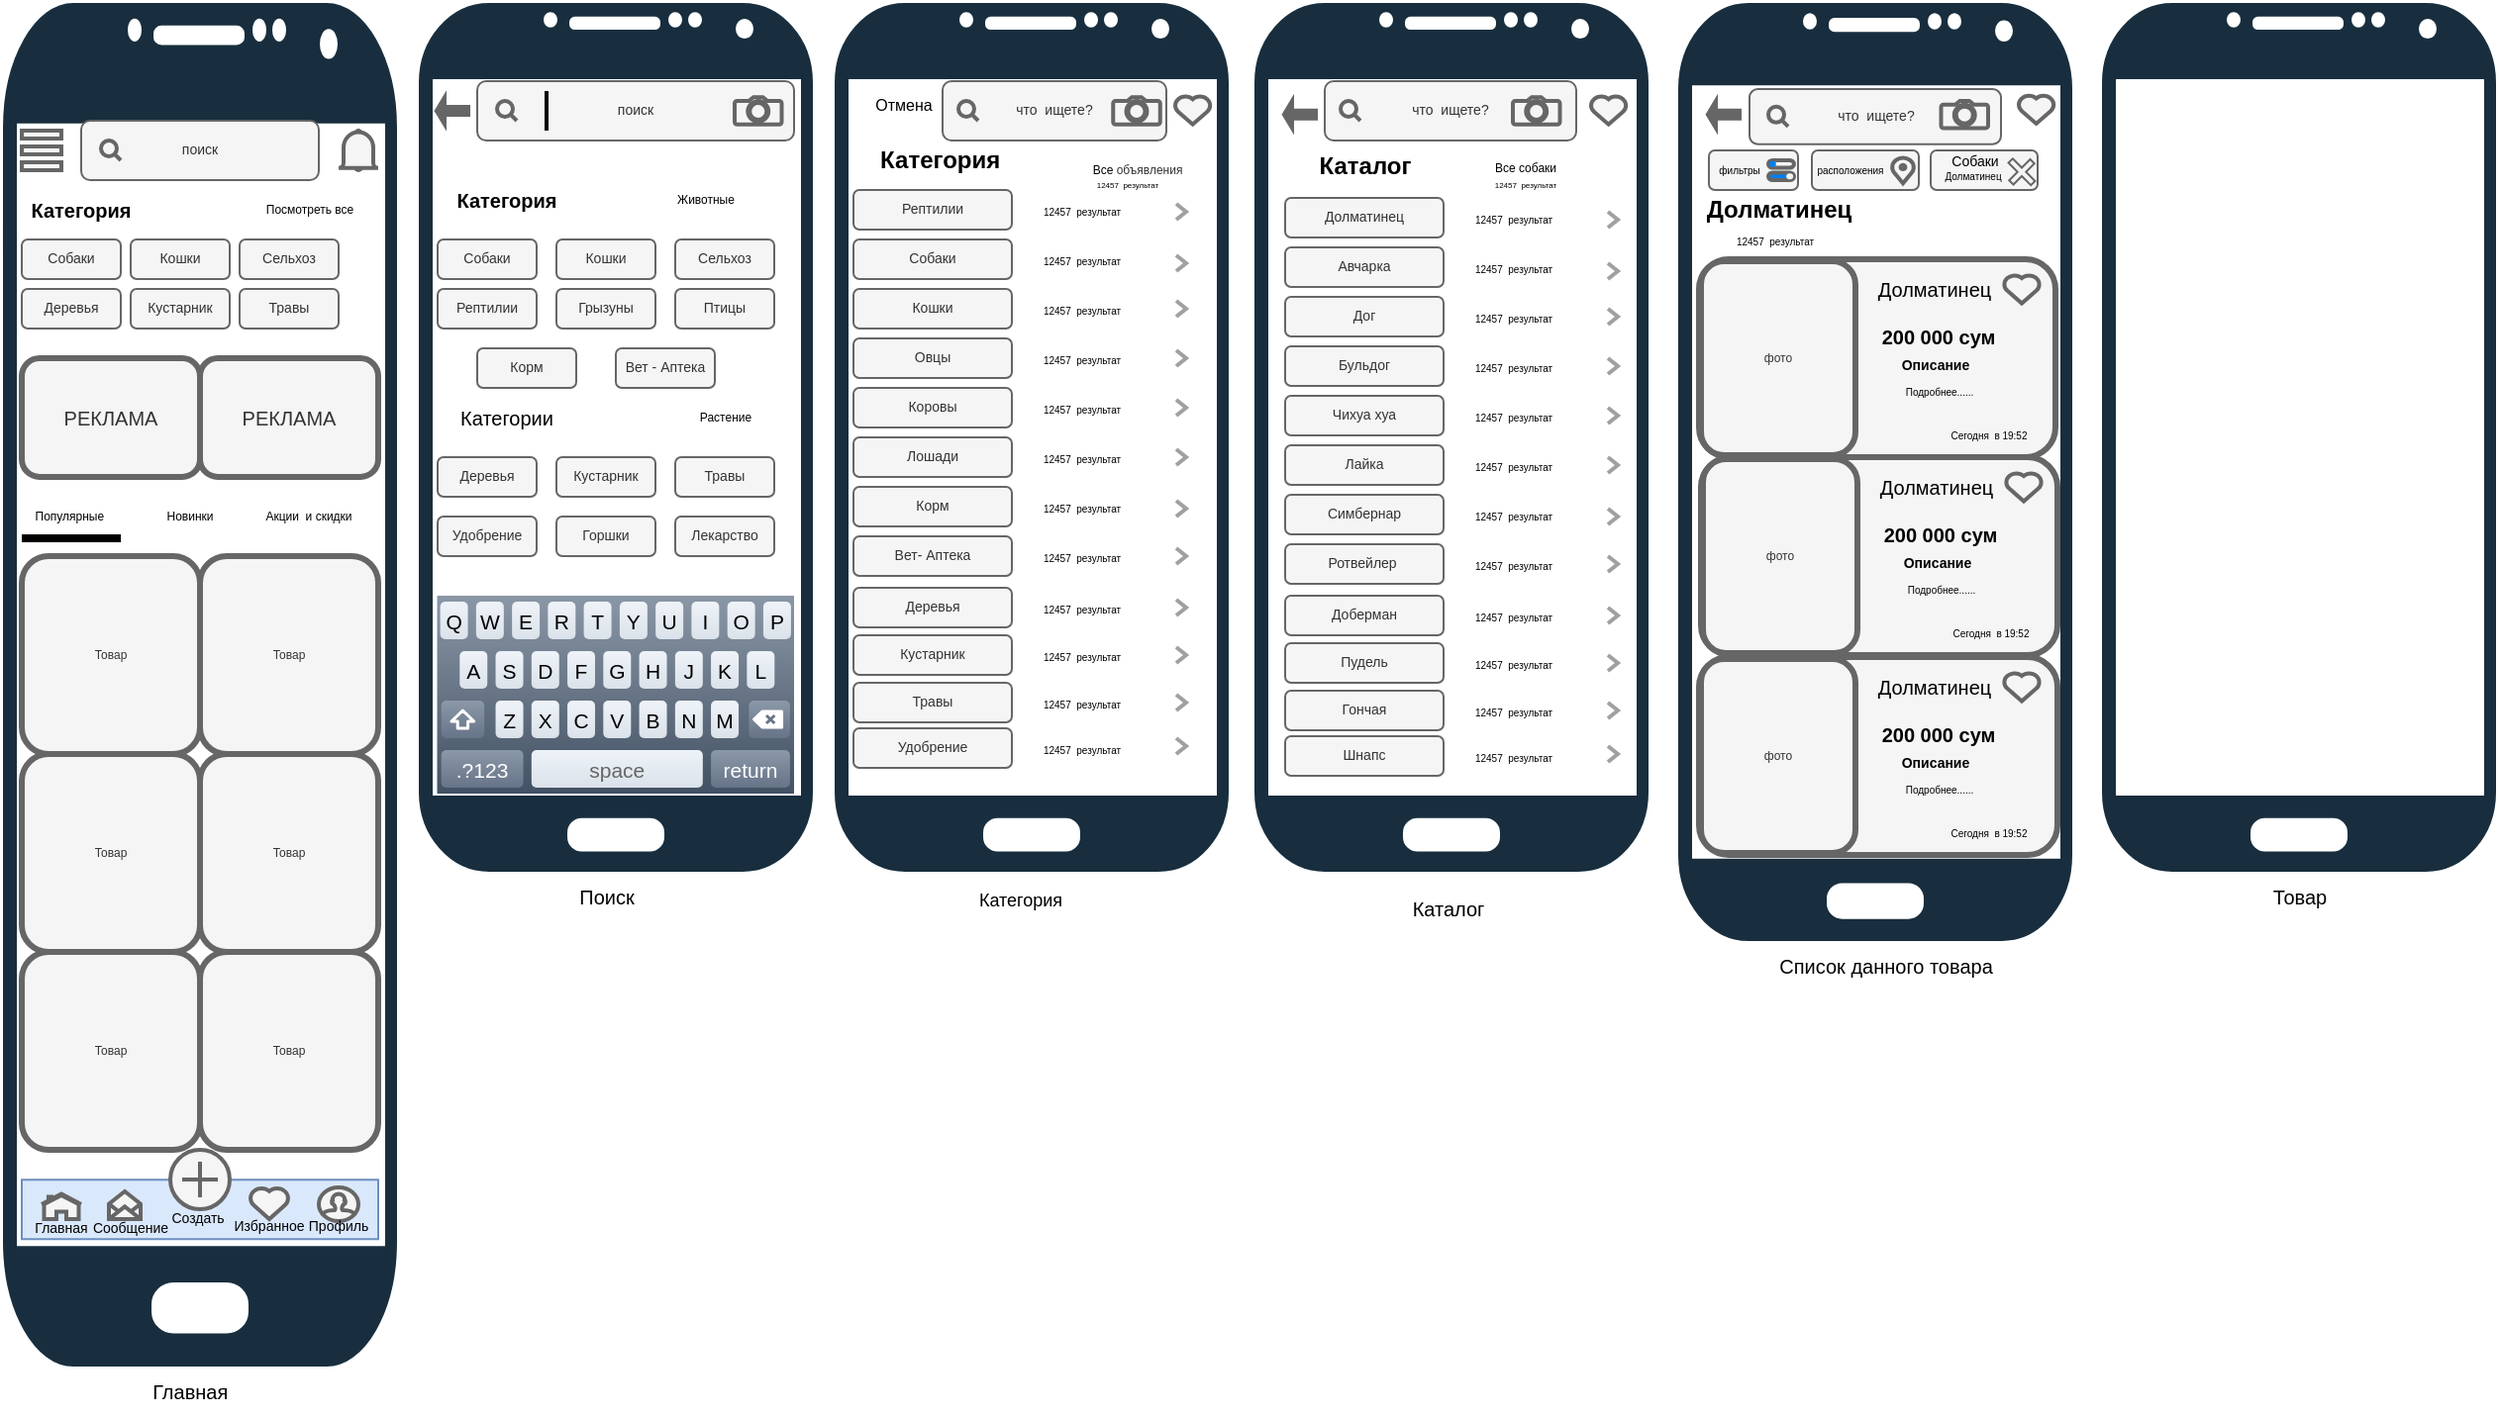 <mxfile version="20.7.4" type="github">
  <diagram id="JlM-V_NoU1FeULhczOWX" name="Страница 1">
    <mxGraphModel dx="1332" dy="909" grid="0" gridSize="10" guides="1" tooltips="1" connect="1" arrows="1" fold="1" page="0" pageScale="1" pageWidth="827" pageHeight="1169" math="0" shadow="0">
      <root>
        <mxCell id="0" />
        <mxCell id="1" parent="0" />
        <mxCell id="flnWNuCMUBUqU85HIkac-3" value="" style="verticalLabelPosition=bottom;verticalAlign=top;html=1;shadow=0;dashed=0;strokeWidth=1;shape=mxgraph.android.phone2;strokeColor=#FFFFFF;labelBackgroundColor=none;fillColor=#182E3E;fontColor=#FFFFFF;" parent="1" vertex="1">
          <mxGeometry x="10" y="10" width="200" height="690" as="geometry" />
        </mxCell>
        <mxCell id="flnWNuCMUBUqU85HIkac-5" value="" style="rounded=0;whiteSpace=wrap;html=1;strokeColor=#6c8ebf;fillColor=#dae8fc;" parent="1" vertex="1">
          <mxGeometry x="20" y="605.13" width="180" height="30" as="geometry" />
        </mxCell>
        <mxCell id="flnWNuCMUBUqU85HIkac-6" value="" style="html=1;verticalLabelPosition=bottom;align=center;labelBackgroundColor=#ffffff;verticalAlign=top;strokeWidth=2;shadow=0;dashed=0;shape=mxgraph.ios7.icons.home;fillColor=#f5f5f5;fontColor=#333333;strokeColor=#666666;" parent="1" vertex="1">
          <mxGeometry x="30" y="612.25" width="20" height="12.75" as="geometry" />
        </mxCell>
        <mxCell id="flnWNuCMUBUqU85HIkac-7" value="" style="html=1;verticalLabelPosition=bottom;align=center;labelBackgroundColor=#ffffff;verticalAlign=top;strokeWidth=2;strokeColor=#666666;shadow=0;dashed=0;shape=mxgraph.ios7.icons.envelope_(empty);fontColor=#333333;fillColor=#f5f5f5;" parent="1" vertex="1">
          <mxGeometry x="64" y="611" width="16" height="14" as="geometry" />
        </mxCell>
        <mxCell id="flnWNuCMUBUqU85HIkac-11" value="" style="html=1;verticalLabelPosition=bottom;align=center;labelBackgroundColor=#ffffff;verticalAlign=top;strokeWidth=2;strokeColor=#666666;shadow=0;dashed=0;shape=mxgraph.ios7.icons.user;fontColor=#333333;fillColor=#f5f5f5;" parent="1" vertex="1">
          <mxGeometry x="170" y="608.97" width="20" height="17.03" as="geometry" />
        </mxCell>
        <mxCell id="flnWNuCMUBUqU85HIkac-12" value="&lt;p&gt;&lt;font color=&quot;#000000&quot;&gt;&lt;span style=&quot;caret-color: rgb(0, 0, 0); font-size: 7px;&quot;&gt;Главная&lt;/span&gt;&lt;/font&gt;&lt;/p&gt;" style="text;html=1;strokeColor=none;fillColor=none;align=center;verticalAlign=middle;whiteSpace=wrap;rounded=0;fontColor=#FFFFFF;" parent="1" vertex="1">
          <mxGeometry x="20" y="625" width="40" height="6.84" as="geometry" />
        </mxCell>
        <mxCell id="flnWNuCMUBUqU85HIkac-13" value="&lt;font face=&quot;Helvetica&quot;&gt;Сообщение&lt;/font&gt;" style="text;html=1;strokeColor=none;fillColor=none;align=center;verticalAlign=middle;whiteSpace=wrap;rounded=0;labelBackgroundColor=none;fontFamily=Tahoma;fontSize=7;fontColor=#000000;" parent="1" vertex="1">
          <mxGeometry x="50" y="615" width="50" height="30" as="geometry" />
        </mxCell>
        <mxCell id="flnWNuCMUBUqU85HIkac-15" value="Создать&amp;nbsp;" style="text;html=1;strokeColor=none;fillColor=none;align=center;verticalAlign=middle;whiteSpace=wrap;rounded=0;labelBackgroundColor=none;fontFamily=Helvetica;fontSize=7;fontColor=#000000;" parent="1" vertex="1">
          <mxGeometry x="85" y="615" width="50" height="20" as="geometry" />
        </mxCell>
        <mxCell id="flnWNuCMUBUqU85HIkac-16" value="Профиль" style="text;html=1;strokeColor=none;fillColor=none;align=center;verticalAlign=middle;whiteSpace=wrap;rounded=0;labelBackgroundColor=none;fontFamily=Helvetica;fontSize=7;fontColor=#000000;" parent="1" vertex="1">
          <mxGeometry x="150" y="613.84" width="60" height="30" as="geometry" />
        </mxCell>
        <mxCell id="flnWNuCMUBUqU85HIkac-17" value="" style="html=1;verticalLabelPosition=bottom;align=center;labelBackgroundColor=#ffffff;verticalAlign=top;strokeWidth=2;strokeColor=#666666;shadow=0;dashed=0;shape=mxgraph.ios7.icons.add;fontFamily=Helvetica;fontSize=7;fontColor=#333333;fillColor=#f5f5f5;" parent="1" vertex="1">
          <mxGeometry x="95" y="590" width="30" height="30" as="geometry" />
        </mxCell>
        <mxCell id="flnWNuCMUBUqU85HIkac-19" value="Избранное" style="text;html=1;align=center;verticalAlign=middle;whiteSpace=wrap;rounded=0;labelBackgroundColor=none;fontFamily=Helvetica;fontSize=7;fontColor=#000000;" parent="1" vertex="1">
          <mxGeometry x="125" y="623.84" width="40" height="10" as="geometry" />
        </mxCell>
        <mxCell id="flnWNuCMUBUqU85HIkac-20" value="поиск" style="rounded=1;whiteSpace=wrap;html=1;labelBackgroundColor=none;strokeColor=#666666;fontFamily=Helvetica;fontSize=7;fontColor=#333333;fillColor=#f5f5f5;align=center;" parent="1" vertex="1">
          <mxGeometry x="50" y="70" width="120" height="30" as="geometry" />
        </mxCell>
        <mxCell id="flnWNuCMUBUqU85HIkac-21" value="" style="html=1;verticalLabelPosition=bottom;align=center;labelBackgroundColor=#ffffff;verticalAlign=top;strokeWidth=2;strokeColor=#666666;shadow=0;dashed=0;shape=mxgraph.ios7.icons.looking_glass;fontFamily=Helvetica;fontSize=7;fontColor=#333333;fillColor=#f5f5f5;" parent="1" vertex="1">
          <mxGeometry x="60" y="80" width="10" height="10" as="geometry" />
        </mxCell>
        <mxCell id="flnWNuCMUBUqU85HIkac-22" value="" style="html=1;verticalLabelPosition=bottom;align=center;labelBackgroundColor=#ffffff;verticalAlign=top;strokeWidth=2;strokeColor=#666666;shadow=0;dashed=0;shape=mxgraph.ios7.icons.bell;fontFamily=Helvetica;fontSize=7;fontColor=#333333;fillColor=#f5f5f5;" parent="1" vertex="1">
          <mxGeometry x="180" y="75" width="20" height="20" as="geometry" />
        </mxCell>
        <mxCell id="flnWNuCMUBUqU85HIkac-23" value="" style="html=1;verticalLabelPosition=bottom;align=center;labelBackgroundColor=#ffffff;verticalAlign=top;strokeWidth=2;strokeColor=#666666;shadow=0;dashed=0;shape=mxgraph.ios7.icons.options;pointerEvents=1;fontFamily=Helvetica;fontSize=7;fontColor=#333333;fillColor=#f5f5f5;" parent="1" vertex="1">
          <mxGeometry x="20" y="75" width="20" height="20" as="geometry" />
        </mxCell>
        <mxCell id="flnWNuCMUBUqU85HIkac-25" value="Собаки" style="rounded=1;whiteSpace=wrap;html=1;labelBackgroundColor=none;strokeColor=#666666;fontFamily=Helvetica;fontSize=7;fontColor=#333333;fillColor=#f5f5f5;" parent="1" vertex="1">
          <mxGeometry x="20" y="130" width="50" height="20" as="geometry" />
        </mxCell>
        <mxCell id="flnWNuCMUBUqU85HIkac-26" value="Категория" style="text;html=1;strokeColor=none;fillColor=none;align=center;verticalAlign=middle;whiteSpace=wrap;rounded=0;labelBackgroundColor=none;fontFamily=Helvetica;fontSize=10;fontColor=#000000;strokeWidth=3;fontStyle=1" parent="1" vertex="1">
          <mxGeometry x="20" y="100" width="60" height="30" as="geometry" />
        </mxCell>
        <mxCell id="flnWNuCMUBUqU85HIkac-27" value="Кошки" style="rounded=1;whiteSpace=wrap;html=1;labelBackgroundColor=none;strokeColor=#666666;fontFamily=Helvetica;fontSize=7;fontColor=#333333;fillColor=#f5f5f5;" parent="1" vertex="1">
          <mxGeometry x="75" y="130" width="50" height="20" as="geometry" />
        </mxCell>
        <mxCell id="flnWNuCMUBUqU85HIkac-28" value="Сельхоз" style="rounded=1;whiteSpace=wrap;html=1;labelBackgroundColor=none;strokeColor=#666666;fontFamily=Helvetica;fontSize=7;fontColor=#333333;fillColor=#f5f5f5;" parent="1" vertex="1">
          <mxGeometry x="130" y="130" width="50" height="20" as="geometry" />
        </mxCell>
        <mxCell id="flnWNuCMUBUqU85HIkac-30" value="Деревья" style="rounded=1;whiteSpace=wrap;html=1;labelBackgroundColor=none;strokeColor=#666666;fontFamily=Helvetica;fontSize=7;fontColor=#333333;fillColor=#f5f5f5;" parent="1" vertex="1">
          <mxGeometry x="20" y="155" width="50" height="20" as="geometry" />
        </mxCell>
        <mxCell id="flnWNuCMUBUqU85HIkac-31" value="Кустарник" style="rounded=1;whiteSpace=wrap;html=1;labelBackgroundColor=none;strokeColor=#666666;fontFamily=Helvetica;fontSize=7;fontColor=#333333;fillColor=#f5f5f5;" parent="1" vertex="1">
          <mxGeometry x="75" y="155" width="50" height="20" as="geometry" />
        </mxCell>
        <mxCell id="flnWNuCMUBUqU85HIkac-32" value="Травы" style="rounded=1;whiteSpace=wrap;html=1;labelBackgroundColor=none;strokeColor=#666666;fontFamily=Helvetica;fontSize=7;fontColor=#333333;fillColor=#f5f5f5;" parent="1" vertex="1">
          <mxGeometry x="130" y="155" width="50" height="20" as="geometry" />
        </mxCell>
        <mxCell id="flnWNuCMUBUqU85HIkac-35" value="РЕКЛАМА" style="rounded=1;whiteSpace=wrap;html=1;labelBackgroundColor=none;strokeColor=#666666;strokeWidth=3;fontFamily=Helvetica;fontSize=10;fontColor=#333333;fillColor=#f5f5f5;" parent="1" vertex="1">
          <mxGeometry x="20" y="190" width="90" height="60" as="geometry" />
        </mxCell>
        <mxCell id="flnWNuCMUBUqU85HIkac-36" value="РЕКЛАМА" style="rounded=1;whiteSpace=wrap;html=1;labelBackgroundColor=none;strokeColor=#666666;strokeWidth=3;fontFamily=Helvetica;fontSize=10;fontColor=#333333;fillColor=#f5f5f5;" parent="1" vertex="1">
          <mxGeometry x="110" y="190" width="90" height="60" as="geometry" />
        </mxCell>
        <mxCell id="flnWNuCMUBUqU85HIkac-37" value="Акции &amp;nbsp;и скидки" style="text;html=1;strokeColor=none;fillColor=none;align=center;verticalAlign=middle;whiteSpace=wrap;rounded=0;labelBackgroundColor=none;strokeWidth=3;fontFamily=Helvetica;fontSize=6;fontColor=#000000;" parent="1" vertex="1">
          <mxGeometry x="140" y="260" width="50" height="20" as="geometry" />
        </mxCell>
        <mxCell id="flnWNuCMUBUqU85HIkac-38" value="Новинки" style="text;html=1;strokeColor=none;fillColor=none;align=center;verticalAlign=middle;whiteSpace=wrap;rounded=0;labelBackgroundColor=none;strokeWidth=3;fontFamily=Helvetica;fontSize=6;fontColor=#000000;" parent="1" vertex="1">
          <mxGeometry x="80" y="260" width="50" height="20" as="geometry" />
        </mxCell>
        <mxCell id="flnWNuCMUBUqU85HIkac-39" value="Популярные&amp;nbsp;" style="text;html=1;strokeColor=none;fillColor=none;align=center;verticalAlign=middle;whiteSpace=wrap;rounded=0;labelBackgroundColor=none;strokeWidth=3;fontFamily=Helvetica;fontSize=6;fontColor=#000000;" parent="1" vertex="1">
          <mxGeometry x="20" y="260" width="50" height="20" as="geometry" />
        </mxCell>
        <mxCell id="flnWNuCMUBUqU85HIkac-41" value="" style="line;strokeWidth=4;html=1;perimeter=backbonePerimeter;points=[];outlineConnect=0;labelBackgroundColor=none;strokeColor=#000000;fontFamily=Helvetica;fontSize=6;fontColor=#000000;fillColor=#182E3E;fillStyle=solid;" parent="1" vertex="1">
          <mxGeometry x="20" y="276" width="50" height="10" as="geometry" />
        </mxCell>
        <mxCell id="flnWNuCMUBUqU85HIkac-43" value="Товар" style="rounded=1;whiteSpace=wrap;html=1;labelBackgroundColor=none;fillStyle=solid;strokeColor=#666666;strokeWidth=3;fontFamily=Helvetica;fontSize=6;fontColor=#333333;fillColor=#f5f5f5;" parent="1" vertex="1">
          <mxGeometry x="20" y="290" width="90" height="100" as="geometry" />
        </mxCell>
        <mxCell id="flnWNuCMUBUqU85HIkac-44" value="Товар" style="rounded=1;whiteSpace=wrap;html=1;labelBackgroundColor=none;fillStyle=solid;strokeColor=#666666;strokeWidth=3;fontFamily=Helvetica;fontSize=6;fontColor=#333333;fillColor=#f5f5f5;" parent="1" vertex="1">
          <mxGeometry x="110" y="290" width="90" height="100" as="geometry" />
        </mxCell>
        <mxCell id="flnWNuCMUBUqU85HIkac-45" value="Товар" style="rounded=1;whiteSpace=wrap;html=1;labelBackgroundColor=none;fillStyle=solid;strokeColor=#666666;strokeWidth=3;fontFamily=Helvetica;fontSize=6;fontColor=#333333;fillColor=#f5f5f5;" parent="1" vertex="1">
          <mxGeometry x="20" y="390" width="90" height="100" as="geometry" />
        </mxCell>
        <mxCell id="flnWNuCMUBUqU85HIkac-46" value="Товар" style="rounded=1;whiteSpace=wrap;html=1;labelBackgroundColor=none;fillStyle=solid;strokeColor=#666666;strokeWidth=3;fontFamily=Helvetica;fontSize=6;fontColor=#333333;fillColor=#f5f5f5;" parent="1" vertex="1">
          <mxGeometry x="110" y="390" width="90" height="100" as="geometry" />
        </mxCell>
        <mxCell id="flnWNuCMUBUqU85HIkac-47" value="Товар" style="rounded=1;whiteSpace=wrap;html=1;labelBackgroundColor=none;fillStyle=solid;strokeColor=#666666;strokeWidth=3;fontFamily=Helvetica;fontSize=6;fontColor=#333333;fillColor=#f5f5f5;" parent="1" vertex="1">
          <mxGeometry x="20" y="490" width="90" height="100" as="geometry" />
        </mxCell>
        <mxCell id="flnWNuCMUBUqU85HIkac-48" value="Товар" style="rounded=1;whiteSpace=wrap;html=1;labelBackgroundColor=none;fillStyle=solid;strokeColor=#666666;strokeWidth=3;fontFamily=Helvetica;fontSize=6;fontColor=#333333;fillColor=#f5f5f5;" parent="1" vertex="1">
          <mxGeometry x="110" y="490" width="90" height="100" as="geometry" />
        </mxCell>
        <mxCell id="flnWNuCMUBUqU85HIkac-50" value="Посмотреть все" style="text;html=1;align=center;verticalAlign=middle;resizable=0;points=[];autosize=1;strokeColor=none;fillColor=none;fontSize=6;fontFamily=Helvetica;fontColor=#000000;" parent="1" vertex="1">
          <mxGeometry x="130" y="105" width="70" height="20" as="geometry" />
        </mxCell>
        <mxCell id="6RNCGOG-WSd5X_5wuMal-1" value="Главная&amp;nbsp;" style="text;html=1;align=center;verticalAlign=middle;resizable=0;points=[];autosize=1;strokeColor=none;fillColor=none;fontSize=10;fontFamily=Helvetica;fontColor=#000000;" parent="1" vertex="1">
          <mxGeometry x="76" y="700" width="59" height="24" as="geometry" />
        </mxCell>
        <mxCell id="6RNCGOG-WSd5X_5wuMal-2" value="" style="verticalLabelPosition=bottom;verticalAlign=top;html=1;shadow=0;dashed=0;strokeWidth=1;shape=mxgraph.android.phone2;strokeColor=#FFFFFF;labelBackgroundColor=none;fillColor=#182E3E;fontColor=#FFFFFF;" parent="1" vertex="1">
          <mxGeometry x="220" y="10" width="200" height="440" as="geometry" />
        </mxCell>
        <mxCell id="6RNCGOG-WSd5X_5wuMal-16" value="" style="shape=singleArrow;direction=west;whiteSpace=wrap;html=1;labelBackgroundColor=none;fillStyle=solid;strokeColor=#666666;strokeWidth=3;fontFamily=Helvetica;fontSize=6;fontColor=#333333;fillColor=#f5f5f5;" parent="1" vertex="1">
          <mxGeometry x="230" y="60" width="15" height="10" as="geometry" />
        </mxCell>
        <mxCell id="6RNCGOG-WSd5X_5wuMal-17" value="поиск" style="rounded=1;whiteSpace=wrap;html=1;labelBackgroundColor=none;strokeColor=#666666;fontFamily=Helvetica;fontSize=7;fontColor=#333333;fillColor=#f5f5f5;align=center;" parent="1" vertex="1">
          <mxGeometry x="250" y="50" width="160" height="30" as="geometry" />
        </mxCell>
        <mxCell id="6RNCGOG-WSd5X_5wuMal-18" value="" style="html=1;verticalLabelPosition=bottom;align=center;labelBackgroundColor=#ffffff;verticalAlign=top;strokeWidth=2;strokeColor=#666666;shadow=0;dashed=0;shape=mxgraph.ios7.icons.looking_glass;fontFamily=Helvetica;fontSize=7;fontColor=#333333;fillColor=#f5f5f5;" parent="1" vertex="1">
          <mxGeometry x="260" y="60" width="10" height="10" as="geometry" />
        </mxCell>
        <mxCell id="6RNCGOG-WSd5X_5wuMal-19" value="" style="html=1;verticalLabelPosition=bottom;align=center;labelBackgroundColor=#ffffff;verticalAlign=top;strokeWidth=2;strokeColor=#666666;shadow=0;dashed=0;shape=mxgraph.ios7.icons.camera;fillStyle=solid;fontFamily=Helvetica;fontSize=6;fontColor=#333333;fillColor=#f5f5f5;" parent="1" vertex="1">
          <mxGeometry x="380" y="58.15" width="23.75" height="13.7" as="geometry" />
        </mxCell>
        <mxCell id="6RNCGOG-WSd5X_5wuMal-20" value="" style="verticalLabelPosition=bottom;verticalAlign=top;html=1;shadow=0;dashed=0;strokeWidth=1;shape=mxgraph.ios.iKeybLett;sketch=0;labelBackgroundColor=none;fillStyle=solid;strokeColor=#000000;fontFamily=Helvetica;fontSize=6;fontColor=#000000;fillColor=#182E3E;" parent="1" vertex="1">
          <mxGeometry x="229.75" y="310" width="180.25" height="100" as="geometry" />
        </mxCell>
        <mxCell id="6RNCGOG-WSd5X_5wuMal-27" value="Собаки" style="rounded=1;whiteSpace=wrap;html=1;labelBackgroundColor=none;strokeColor=#666666;fontFamily=Helvetica;fontSize=7;fontColor=#333333;fillColor=#f5f5f5;" parent="1" vertex="1">
          <mxGeometry x="230" y="130" width="50" height="20" as="geometry" />
        </mxCell>
        <mxCell id="6RNCGOG-WSd5X_5wuMal-28" value="Категория" style="text;html=1;strokeColor=none;fillColor=none;align=center;verticalAlign=middle;whiteSpace=wrap;rounded=0;labelBackgroundColor=none;fontFamily=Helvetica;fontSize=10;fontColor=#000000;strokeWidth=3;fontStyle=1" parent="1" vertex="1">
          <mxGeometry x="235" y="95" width="60" height="30" as="geometry" />
        </mxCell>
        <mxCell id="6RNCGOG-WSd5X_5wuMal-29" value="Кошки" style="rounded=1;whiteSpace=wrap;html=1;labelBackgroundColor=none;strokeColor=#666666;fontFamily=Helvetica;fontSize=7;fontColor=#333333;fillColor=#f5f5f5;" parent="1" vertex="1">
          <mxGeometry x="290" y="130" width="50" height="20" as="geometry" />
        </mxCell>
        <mxCell id="6RNCGOG-WSd5X_5wuMal-30" value="Сельхоз" style="rounded=1;whiteSpace=wrap;html=1;labelBackgroundColor=none;strokeColor=#666666;fontFamily=Helvetica;fontSize=7;fontColor=#333333;fillColor=#f5f5f5;" parent="1" vertex="1">
          <mxGeometry x="350" y="130" width="50" height="20" as="geometry" />
        </mxCell>
        <mxCell id="6RNCGOG-WSd5X_5wuMal-31" value="Деревья" style="rounded=1;whiteSpace=wrap;html=1;labelBackgroundColor=none;strokeColor=#666666;fontFamily=Helvetica;fontSize=7;fontColor=#333333;fillColor=#f5f5f5;" parent="1" vertex="1">
          <mxGeometry x="230" y="240" width="50" height="20" as="geometry" />
        </mxCell>
        <mxCell id="6RNCGOG-WSd5X_5wuMal-32" value="Кустарник" style="rounded=1;whiteSpace=wrap;html=1;labelBackgroundColor=none;strokeColor=#666666;fontFamily=Helvetica;fontSize=7;fontColor=#333333;fillColor=#f5f5f5;" parent="1" vertex="1">
          <mxGeometry x="290" y="240" width="50" height="20" as="geometry" />
        </mxCell>
        <mxCell id="6RNCGOG-WSd5X_5wuMal-33" value="Травы" style="rounded=1;whiteSpace=wrap;html=1;labelBackgroundColor=none;strokeColor=#666666;fontFamily=Helvetica;fontSize=7;fontColor=#333333;fillColor=#f5f5f5;" parent="1" vertex="1">
          <mxGeometry x="350" y="240" width="50" height="20" as="geometry" />
        </mxCell>
        <mxCell id="6RNCGOG-WSd5X_5wuMal-34" value="Рептилии" style="rounded=1;whiteSpace=wrap;html=1;labelBackgroundColor=none;strokeColor=#666666;fontFamily=Helvetica;fontSize=7;fontColor=#333333;fillColor=#f5f5f5;" parent="1" vertex="1">
          <mxGeometry x="230" y="155" width="50" height="20" as="geometry" />
        </mxCell>
        <mxCell id="6RNCGOG-WSd5X_5wuMal-35" value="Грызуны" style="rounded=1;whiteSpace=wrap;html=1;labelBackgroundColor=none;strokeColor=#666666;fontFamily=Helvetica;fontSize=7;fontColor=#333333;fillColor=#f5f5f5;" parent="1" vertex="1">
          <mxGeometry x="290" y="155" width="50" height="20" as="geometry" />
        </mxCell>
        <mxCell id="6RNCGOG-WSd5X_5wuMal-36" value="Птицы" style="rounded=1;whiteSpace=wrap;html=1;labelBackgroundColor=none;strokeColor=#666666;fontFamily=Helvetica;fontSize=7;fontColor=#333333;fillColor=#f5f5f5;" parent="1" vertex="1">
          <mxGeometry x="350" y="155" width="50" height="20" as="geometry" />
        </mxCell>
        <mxCell id="6RNCGOG-WSd5X_5wuMal-37" value="Корм" style="rounded=1;whiteSpace=wrap;html=1;labelBackgroundColor=none;strokeColor=#666666;fontFamily=Helvetica;fontSize=7;fontColor=#333333;fillColor=#f5f5f5;" parent="1" vertex="1">
          <mxGeometry x="250" y="185" width="50" height="20" as="geometry" />
        </mxCell>
        <mxCell id="6RNCGOG-WSd5X_5wuMal-38" value="Вет - Аптека" style="rounded=1;whiteSpace=wrap;html=1;labelBackgroundColor=none;strokeColor=#666666;fontFamily=Helvetica;fontSize=7;fontColor=#333333;fillColor=#f5f5f5;" parent="1" vertex="1">
          <mxGeometry x="320" y="185" width="50" height="20" as="geometry" />
        </mxCell>
        <mxCell id="6RNCGOG-WSd5X_5wuMal-39" value="Животные" style="text;html=1;align=center;verticalAlign=middle;resizable=0;points=[];autosize=1;strokeColor=none;fillColor=none;fontSize=6;fontFamily=Helvetica;fontColor=#000000;" parent="1" vertex="1">
          <mxGeometry x="340" y="100" width="50" height="20" as="geometry" />
        </mxCell>
        <mxCell id="6RNCGOG-WSd5X_5wuMal-40" value="Категории" style="text;html=1;strokeColor=none;fillColor=none;align=center;verticalAlign=middle;whiteSpace=wrap;rounded=0;labelBackgroundColor=none;fontFamily=Helvetica;fontSize=10;fontColor=#000000;strokeWidth=3;" parent="1" vertex="1">
          <mxGeometry x="235" y="205" width="60" height="30" as="geometry" />
        </mxCell>
        <mxCell id="6RNCGOG-WSd5X_5wuMal-41" value="Растение" style="text;html=1;align=center;verticalAlign=middle;resizable=0;points=[];autosize=1;strokeColor=none;fillColor=none;fontSize=6;fontFamily=Helvetica;fontColor=#000000;" parent="1" vertex="1">
          <mxGeometry x="350" y="210" width="50" height="20" as="geometry" />
        </mxCell>
        <mxCell id="6RNCGOG-WSd5X_5wuMal-42" value="Удобрение" style="rounded=1;whiteSpace=wrap;html=1;labelBackgroundColor=none;strokeColor=#666666;fontFamily=Helvetica;fontSize=7;fontColor=#333333;fillColor=#f5f5f5;" parent="1" vertex="1">
          <mxGeometry x="230" y="270" width="50" height="20" as="geometry" />
        </mxCell>
        <mxCell id="6RNCGOG-WSd5X_5wuMal-43" value="Горшки" style="rounded=1;whiteSpace=wrap;html=1;labelBackgroundColor=none;strokeColor=#666666;fontFamily=Helvetica;fontSize=7;fontColor=#333333;fillColor=#f5f5f5;" parent="1" vertex="1">
          <mxGeometry x="290" y="270" width="50" height="20" as="geometry" />
        </mxCell>
        <mxCell id="6RNCGOG-WSd5X_5wuMal-44" value="Лекарство" style="rounded=1;whiteSpace=wrap;html=1;labelBackgroundColor=none;strokeColor=#666666;fontFamily=Helvetica;fontSize=7;fontColor=#333333;fillColor=#f5f5f5;" parent="1" vertex="1">
          <mxGeometry x="350" y="270" width="50" height="20" as="geometry" />
        </mxCell>
        <mxCell id="6RNCGOG-WSd5X_5wuMal-45" value="Поиск" style="text;html=1;align=center;verticalAlign=middle;resizable=0;points=[];autosize=1;strokeColor=none;fillColor=none;fontSize=10;fontFamily=Helvetica;fontColor=#000000;" parent="1" vertex="1">
          <mxGeometry x="291.5" y="450" width="47" height="24" as="geometry" />
        </mxCell>
        <mxCell id="6RNCGOG-WSd5X_5wuMal-46" value="" style="line;strokeWidth=2;direction=south;html=1;labelBackgroundColor=none;fillStyle=solid;strokeColor=#000000;fontFamily=Helvetica;fontSize=6;fontColor=#000000;fillColor=#182E3E;" parent="1" vertex="1">
          <mxGeometry x="280" y="55" width="10" height="20" as="geometry" />
        </mxCell>
        <mxCell id="6RNCGOG-WSd5X_5wuMal-47" value="" style="verticalLabelPosition=bottom;verticalAlign=top;html=1;shadow=0;dashed=0;strokeWidth=1;shape=mxgraph.android.phone2;strokeColor=#FFFFFF;labelBackgroundColor=none;fillColor=#182E3E;fontColor=#FFFFFF;" parent="1" vertex="1">
          <mxGeometry x="430" y="10" width="200" height="440" as="geometry" />
        </mxCell>
        <mxCell id="6RNCGOG-WSd5X_5wuMal-48" value="" style="verticalLabelPosition=bottom;verticalAlign=top;html=1;shadow=0;dashed=0;strokeWidth=1;shape=mxgraph.android.phone2;strokeColor=#FFFFFF;labelBackgroundColor=none;fillColor=#182E3E;fontColor=#FFFFFF;" parent="1" vertex="1">
          <mxGeometry x="642" y="10" width="200" height="440" as="geometry" />
        </mxCell>
        <mxCell id="6RNCGOG-WSd5X_5wuMal-49" value="Отмена" style="text;html=1;align=center;verticalAlign=middle;resizable=0;points=[];autosize=1;strokeColor=none;fillColor=none;fontSize=8;fontFamily=Helvetica;fontColor=#000000;" parent="1" vertex="1">
          <mxGeometry x="440" y="51.85" width="50" height="20" as="geometry" />
        </mxCell>
        <mxCell id="6RNCGOG-WSd5X_5wuMal-50" value="Категория&amp;nbsp;" style="text;html=1;align=center;verticalAlign=middle;resizable=0;points=[];autosize=1;strokeColor=none;fillColor=none;fontSize=12;fontFamily=Helvetica;fontColor=#000000;fontStyle=1" parent="1" vertex="1">
          <mxGeometry x="440" y="75" width="90" height="30" as="geometry" />
        </mxCell>
        <mxCell id="6RNCGOG-WSd5X_5wuMal-51" value="Рептилии" style="rounded=1;whiteSpace=wrap;html=1;labelBackgroundColor=none;strokeColor=#666666;fontFamily=Helvetica;fontSize=7;fontColor=#333333;fillColor=#f5f5f5;" parent="1" vertex="1">
          <mxGeometry x="440" y="105" width="80" height="20" as="geometry" />
        </mxCell>
        <mxCell id="6RNCGOG-WSd5X_5wuMal-52" value="Собаки" style="rounded=1;whiteSpace=wrap;html=1;labelBackgroundColor=none;strokeColor=#666666;fontFamily=Helvetica;fontSize=7;fontColor=#333333;fillColor=#f5f5f5;" parent="1" vertex="1">
          <mxGeometry x="440" y="130" width="80" height="20" as="geometry" />
        </mxCell>
        <mxCell id="6RNCGOG-WSd5X_5wuMal-53" value="12457 &amp;nbsp;результат" style="text;html=1;align=center;verticalAlign=middle;resizable=0;points=[];autosize=1;strokeColor=none;fillColor=none;fontSize=5;fontFamily=Helvetica;fontColor=#000000;" parent="1" vertex="1">
          <mxGeometry x="525" y="105" width="60" height="20" as="geometry" />
        </mxCell>
        <mxCell id="6RNCGOG-WSd5X_5wuMal-54" value="12457 &amp;nbsp;результат" style="text;html=1;align=center;verticalAlign=middle;resizable=0;points=[];autosize=1;strokeColor=none;fillColor=none;fontSize=5;fontFamily=Helvetica;fontColor=#000000;" parent="1" vertex="1">
          <mxGeometry x="525" y="130" width="60" height="20" as="geometry" />
        </mxCell>
        <mxCell id="6RNCGOG-WSd5X_5wuMal-57" value="Кошки" style="rounded=1;whiteSpace=wrap;html=1;labelBackgroundColor=none;strokeColor=#666666;fontFamily=Helvetica;fontSize=7;fontColor=#333333;fillColor=#f5f5f5;" parent="1" vertex="1">
          <mxGeometry x="440" y="155" width="80" height="20" as="geometry" />
        </mxCell>
        <mxCell id="6RNCGOG-WSd5X_5wuMal-58" value="12457 &amp;nbsp;результат" style="text;html=1;align=center;verticalAlign=middle;resizable=0;points=[];autosize=1;strokeColor=none;fillColor=none;fontSize=5;fontFamily=Helvetica;fontColor=#000000;" parent="1" vertex="1">
          <mxGeometry x="525" y="155" width="60" height="20" as="geometry" />
        </mxCell>
        <mxCell id="6RNCGOG-WSd5X_5wuMal-59" value="Овцы" style="rounded=1;whiteSpace=wrap;html=1;labelBackgroundColor=none;strokeColor=#666666;fontFamily=Helvetica;fontSize=7;fontColor=#333333;fillColor=#f5f5f5;" parent="1" vertex="1">
          <mxGeometry x="440" y="180" width="80" height="20" as="geometry" />
        </mxCell>
        <mxCell id="6RNCGOG-WSd5X_5wuMal-60" value="12457 &amp;nbsp;результат" style="text;html=1;align=center;verticalAlign=middle;resizable=0;points=[];autosize=1;strokeColor=none;fillColor=none;fontSize=5;fontFamily=Helvetica;fontColor=#000000;" parent="1" vertex="1">
          <mxGeometry x="525" y="180" width="60" height="20" as="geometry" />
        </mxCell>
        <mxCell id="6RNCGOG-WSd5X_5wuMal-61" value="Коровы" style="rounded=1;whiteSpace=wrap;html=1;labelBackgroundColor=none;strokeColor=#666666;fontFamily=Helvetica;fontSize=7;fontColor=#333333;fillColor=#f5f5f5;" parent="1" vertex="1">
          <mxGeometry x="440" y="205" width="80" height="20" as="geometry" />
        </mxCell>
        <mxCell id="6RNCGOG-WSd5X_5wuMal-62" value="12457 &amp;nbsp;результат" style="text;html=1;align=center;verticalAlign=middle;resizable=0;points=[];autosize=1;strokeColor=none;fillColor=none;fontSize=5;fontFamily=Helvetica;fontColor=#000000;" parent="1" vertex="1">
          <mxGeometry x="525" y="205" width="60" height="20" as="geometry" />
        </mxCell>
        <mxCell id="6RNCGOG-WSd5X_5wuMal-63" value="Лошади" style="rounded=1;whiteSpace=wrap;html=1;labelBackgroundColor=none;strokeColor=#666666;fontFamily=Helvetica;fontSize=7;fontColor=#333333;fillColor=#f5f5f5;" parent="1" vertex="1">
          <mxGeometry x="440" y="230" width="80" height="20" as="geometry" />
        </mxCell>
        <mxCell id="6RNCGOG-WSd5X_5wuMal-64" value="12457 &amp;nbsp;результат" style="text;html=1;align=center;verticalAlign=middle;resizable=0;points=[];autosize=1;strokeColor=none;fillColor=none;fontSize=5;fontFamily=Helvetica;fontColor=#000000;" parent="1" vertex="1">
          <mxGeometry x="525" y="230" width="60" height="20" as="geometry" />
        </mxCell>
        <mxCell id="6RNCGOG-WSd5X_5wuMal-65" value="Корм" style="rounded=1;whiteSpace=wrap;html=1;labelBackgroundColor=none;strokeColor=#666666;fontFamily=Helvetica;fontSize=7;fontColor=#333333;fillColor=#f5f5f5;" parent="1" vertex="1">
          <mxGeometry x="440" y="255" width="80" height="20" as="geometry" />
        </mxCell>
        <mxCell id="6RNCGOG-WSd5X_5wuMal-66" value="12457 &amp;nbsp;результат" style="text;html=1;align=center;verticalAlign=middle;resizable=0;points=[];autosize=1;strokeColor=none;fillColor=none;fontSize=5;fontFamily=Helvetica;fontColor=#000000;" parent="1" vertex="1">
          <mxGeometry x="525" y="255" width="60" height="20" as="geometry" />
        </mxCell>
        <mxCell id="6RNCGOG-WSd5X_5wuMal-67" value="Вет- Аптека" style="rounded=1;whiteSpace=wrap;html=1;labelBackgroundColor=none;strokeColor=#666666;fontFamily=Helvetica;fontSize=7;fontColor=#333333;fillColor=#f5f5f5;" parent="1" vertex="1">
          <mxGeometry x="440" y="280" width="80" height="20" as="geometry" />
        </mxCell>
        <mxCell id="6RNCGOG-WSd5X_5wuMal-68" value="12457 &amp;nbsp;результат" style="text;html=1;align=center;verticalAlign=middle;resizable=0;points=[];autosize=1;strokeColor=none;fillColor=none;fontSize=5;fontFamily=Helvetica;fontColor=#000000;" parent="1" vertex="1">
          <mxGeometry x="525" y="280" width="60" height="20" as="geometry" />
        </mxCell>
        <mxCell id="6RNCGOG-WSd5X_5wuMal-69" value="Деревья" style="rounded=1;whiteSpace=wrap;html=1;labelBackgroundColor=none;strokeColor=#666666;fontFamily=Helvetica;fontSize=7;fontColor=#333333;fillColor=#f5f5f5;" parent="1" vertex="1">
          <mxGeometry x="440" y="306" width="80" height="20" as="geometry" />
        </mxCell>
        <mxCell id="6RNCGOG-WSd5X_5wuMal-70" value="12457 &amp;nbsp;результат" style="text;html=1;align=center;verticalAlign=middle;resizable=0;points=[];autosize=1;strokeColor=none;fillColor=none;fontSize=5;fontFamily=Helvetica;fontColor=#000000;" parent="1" vertex="1">
          <mxGeometry x="525" y="306" width="60" height="20" as="geometry" />
        </mxCell>
        <mxCell id="6RNCGOG-WSd5X_5wuMal-71" value="Кустарник" style="rounded=1;whiteSpace=wrap;html=1;labelBackgroundColor=none;strokeColor=#666666;fontFamily=Helvetica;fontSize=7;fontColor=#333333;fillColor=#f5f5f5;" parent="1" vertex="1">
          <mxGeometry x="440" y="330" width="80" height="20" as="geometry" />
        </mxCell>
        <mxCell id="6RNCGOG-WSd5X_5wuMal-72" value="12457 &amp;nbsp;результат" style="text;html=1;align=center;verticalAlign=middle;resizable=0;points=[];autosize=1;strokeColor=none;fillColor=none;fontSize=5;fontFamily=Helvetica;fontColor=#000000;" parent="1" vertex="1">
          <mxGeometry x="525" y="330" width="60" height="20" as="geometry" />
        </mxCell>
        <mxCell id="6RNCGOG-WSd5X_5wuMal-73" value="Травы" style="rounded=1;whiteSpace=wrap;html=1;labelBackgroundColor=none;strokeColor=#666666;fontFamily=Helvetica;fontSize=7;fontColor=#333333;fillColor=#f5f5f5;" parent="1" vertex="1">
          <mxGeometry x="440" y="354" width="80" height="20" as="geometry" />
        </mxCell>
        <mxCell id="6RNCGOG-WSd5X_5wuMal-74" value="12457 &amp;nbsp;результат" style="text;html=1;align=center;verticalAlign=middle;resizable=0;points=[];autosize=1;strokeColor=none;fillColor=none;fontSize=5;fontFamily=Helvetica;fontColor=#000000;" parent="1" vertex="1">
          <mxGeometry x="525" y="354" width="60" height="20" as="geometry" />
        </mxCell>
        <mxCell id="6RNCGOG-WSd5X_5wuMal-76" value="Удобрение" style="rounded=1;whiteSpace=wrap;html=1;labelBackgroundColor=none;strokeColor=#666666;fontFamily=Helvetica;fontSize=7;fontColor=#333333;fillColor=#f5f5f5;" parent="1" vertex="1">
          <mxGeometry x="440" y="377" width="80" height="20" as="geometry" />
        </mxCell>
        <mxCell id="6RNCGOG-WSd5X_5wuMal-77" value="12457 &amp;nbsp;результат" style="text;html=1;align=center;verticalAlign=middle;resizable=0;points=[];autosize=1;strokeColor=none;fillColor=none;fontSize=5;fontFamily=Helvetica;fontColor=#000000;" parent="1" vertex="1">
          <mxGeometry x="525" y="377" width="60" height="20" as="geometry" />
        </mxCell>
        <mxCell id="6RNCGOG-WSd5X_5wuMal-78" value="Категория" style="text;html=1;align=center;verticalAlign=middle;resizable=0;points=[];autosize=1;strokeColor=none;fillColor=none;fontSize=9;fontFamily=Helvetica;fontColor=#000000;" parent="1" vertex="1">
          <mxGeometry x="493" y="453" width="62" height="22" as="geometry" />
        </mxCell>
        <mxCell id="6RNCGOG-WSd5X_5wuMal-79" value="" style="html=1;verticalLabelPosition=bottom;labelBackgroundColor=#ffffff;verticalAlign=top;shadow=0;dashed=0;strokeWidth=2;shape=mxgraph.ios7.misc.more;strokeColor=#a0a0a0;fillStyle=solid;fontFamily=Helvetica;fontSize=5;fontColor=#000000;fillColor=#182E3E;" parent="1" vertex="1">
          <mxGeometry x="603" y="112" width="5" height="8" as="geometry" />
        </mxCell>
        <mxCell id="6RNCGOG-WSd5X_5wuMal-80" value="" style="html=1;verticalLabelPosition=bottom;labelBackgroundColor=#ffffff;verticalAlign=top;shadow=0;dashed=0;strokeWidth=2;shape=mxgraph.ios7.misc.more;strokeColor=#a0a0a0;fillStyle=solid;fontFamily=Helvetica;fontSize=5;fontColor=#000000;fillColor=#182E3E;" parent="1" vertex="1">
          <mxGeometry x="603" y="138" width="5" height="8" as="geometry" />
        </mxCell>
        <mxCell id="6RNCGOG-WSd5X_5wuMal-81" value="" style="html=1;verticalLabelPosition=bottom;labelBackgroundColor=#ffffff;verticalAlign=top;shadow=0;dashed=0;strokeWidth=2;shape=mxgraph.ios7.misc.more;strokeColor=#a0a0a0;fillStyle=solid;fontFamily=Helvetica;fontSize=5;fontColor=#000000;fillColor=#182E3E;" parent="1" vertex="1">
          <mxGeometry x="603" y="161" width="5" height="8" as="geometry" />
        </mxCell>
        <mxCell id="6RNCGOG-WSd5X_5wuMal-82" value="" style="html=1;verticalLabelPosition=bottom;labelBackgroundColor=#ffffff;verticalAlign=top;shadow=0;dashed=0;strokeWidth=2;shape=mxgraph.ios7.misc.more;strokeColor=#a0a0a0;fillStyle=solid;fontFamily=Helvetica;fontSize=5;fontColor=#000000;fillColor=#182E3E;" parent="1" vertex="1">
          <mxGeometry x="603" y="186" width="5" height="8" as="geometry" />
        </mxCell>
        <mxCell id="6RNCGOG-WSd5X_5wuMal-83" value="" style="html=1;verticalLabelPosition=bottom;labelBackgroundColor=#ffffff;verticalAlign=top;shadow=0;dashed=0;strokeWidth=2;shape=mxgraph.ios7.misc.more;strokeColor=#a0a0a0;fillStyle=solid;fontFamily=Helvetica;fontSize=5;fontColor=#000000;fillColor=#182E3E;" parent="1" vertex="1">
          <mxGeometry x="603" y="211" width="5" height="8" as="geometry" />
        </mxCell>
        <mxCell id="6RNCGOG-WSd5X_5wuMal-84" value="" style="html=1;verticalLabelPosition=bottom;labelBackgroundColor=#ffffff;verticalAlign=top;shadow=0;dashed=0;strokeWidth=2;shape=mxgraph.ios7.misc.more;strokeColor=#a0a0a0;fillStyle=solid;fontFamily=Helvetica;fontSize=5;fontColor=#000000;fillColor=#182E3E;" parent="1" vertex="1">
          <mxGeometry x="603" y="236" width="5" height="8" as="geometry" />
        </mxCell>
        <mxCell id="6RNCGOG-WSd5X_5wuMal-85" value="" style="html=1;verticalLabelPosition=bottom;labelBackgroundColor=#ffffff;verticalAlign=top;shadow=0;dashed=0;strokeWidth=2;shape=mxgraph.ios7.misc.more;strokeColor=#a0a0a0;fillStyle=solid;fontFamily=Helvetica;fontSize=5;fontColor=#000000;fillColor=#182E3E;" parent="1" vertex="1">
          <mxGeometry x="603" y="262" width="5" height="8" as="geometry" />
        </mxCell>
        <mxCell id="6RNCGOG-WSd5X_5wuMal-86" value="" style="html=1;verticalLabelPosition=bottom;labelBackgroundColor=#ffffff;verticalAlign=top;shadow=0;dashed=0;strokeWidth=2;shape=mxgraph.ios7.misc.more;strokeColor=#a0a0a0;fillStyle=solid;fontFamily=Helvetica;fontSize=5;fontColor=#000000;fillColor=#182E3E;" parent="1" vertex="1">
          <mxGeometry x="603" y="286" width="5" height="8" as="geometry" />
        </mxCell>
        <mxCell id="6RNCGOG-WSd5X_5wuMal-87" value="" style="html=1;verticalLabelPosition=bottom;labelBackgroundColor=#ffffff;verticalAlign=top;shadow=0;dashed=0;strokeWidth=2;shape=mxgraph.ios7.misc.more;strokeColor=#a0a0a0;fillStyle=solid;fontFamily=Helvetica;fontSize=5;fontColor=#000000;fillColor=#182E3E;" parent="1" vertex="1">
          <mxGeometry x="603" y="312" width="5" height="8" as="geometry" />
        </mxCell>
        <mxCell id="6RNCGOG-WSd5X_5wuMal-88" value="" style="html=1;verticalLabelPosition=bottom;labelBackgroundColor=#ffffff;verticalAlign=top;shadow=0;dashed=0;strokeWidth=2;shape=mxgraph.ios7.misc.more;strokeColor=#a0a0a0;fillStyle=solid;fontFamily=Helvetica;fontSize=5;fontColor=#000000;fillColor=#182E3E;" parent="1" vertex="1">
          <mxGeometry x="603" y="336" width="5" height="8" as="geometry" />
        </mxCell>
        <mxCell id="6RNCGOG-WSd5X_5wuMal-89" value="" style="html=1;verticalLabelPosition=bottom;labelBackgroundColor=#ffffff;verticalAlign=top;shadow=0;dashed=0;strokeWidth=2;shape=mxgraph.ios7.misc.more;strokeColor=#a0a0a0;fillStyle=solid;fontFamily=Helvetica;fontSize=5;fontColor=#000000;fillColor=#182E3E;" parent="1" vertex="1">
          <mxGeometry x="603" y="360" width="5" height="8" as="geometry" />
        </mxCell>
        <mxCell id="6RNCGOG-WSd5X_5wuMal-90" value="" style="html=1;verticalLabelPosition=bottom;labelBackgroundColor=#ffffff;verticalAlign=top;shadow=0;dashed=0;strokeWidth=2;shape=mxgraph.ios7.misc.more;strokeColor=#a0a0a0;fillStyle=solid;fontFamily=Helvetica;fontSize=5;fontColor=#000000;fillColor=#182E3E;" parent="1" vertex="1">
          <mxGeometry x="603" y="382" width="5" height="8" as="geometry" />
        </mxCell>
        <mxCell id="6RNCGOG-WSd5X_5wuMal-91" value="Каталог" style="text;html=1;align=center;verticalAlign=middle;resizable=0;points=[];autosize=1;strokeColor=none;fillColor=none;fontSize=12;fontFamily=Helvetica;fontColor=#000000;fontStyle=1" parent="1" vertex="1">
          <mxGeometry x="664.5" y="80" width="67" height="26" as="geometry" />
        </mxCell>
        <mxCell id="6RNCGOG-WSd5X_5wuMal-92" value="Долматинец" style="rounded=1;whiteSpace=wrap;html=1;labelBackgroundColor=none;strokeColor=#666666;fontFamily=Helvetica;fontSize=7;fontColor=#333333;fillColor=#f5f5f5;" parent="1" vertex="1">
          <mxGeometry x="658" y="109" width="80" height="20" as="geometry" />
        </mxCell>
        <mxCell id="6RNCGOG-WSd5X_5wuMal-93" value="Авчарка" style="rounded=1;whiteSpace=wrap;html=1;labelBackgroundColor=none;strokeColor=#666666;fontFamily=Helvetica;fontSize=7;fontColor=#333333;fillColor=#f5f5f5;" parent="1" vertex="1">
          <mxGeometry x="658" y="134" width="80" height="20" as="geometry" />
        </mxCell>
        <mxCell id="6RNCGOG-WSd5X_5wuMal-94" value="12457 &amp;nbsp;результат" style="text;html=1;align=center;verticalAlign=middle;resizable=0;points=[];autosize=1;strokeColor=none;fillColor=none;fontSize=5;fontFamily=Helvetica;fontColor=#000000;" parent="1" vertex="1">
          <mxGeometry x="743" y="109" width="60" height="20" as="geometry" />
        </mxCell>
        <mxCell id="6RNCGOG-WSd5X_5wuMal-95" value="12457 &amp;nbsp;результат" style="text;html=1;align=center;verticalAlign=middle;resizable=0;points=[];autosize=1;strokeColor=none;fillColor=none;fontSize=5;fontFamily=Helvetica;fontColor=#000000;" parent="1" vertex="1">
          <mxGeometry x="743" y="134" width="60" height="20" as="geometry" />
        </mxCell>
        <mxCell id="6RNCGOG-WSd5X_5wuMal-96" value="Дог" style="rounded=1;whiteSpace=wrap;html=1;labelBackgroundColor=none;strokeColor=#666666;fontFamily=Helvetica;fontSize=7;fontColor=#333333;fillColor=#f5f5f5;" parent="1" vertex="1">
          <mxGeometry x="658" y="159" width="80" height="20" as="geometry" />
        </mxCell>
        <mxCell id="6RNCGOG-WSd5X_5wuMal-97" value="12457 &amp;nbsp;результат" style="text;html=1;align=center;verticalAlign=middle;resizable=0;points=[];autosize=1;strokeColor=none;fillColor=none;fontSize=5;fontFamily=Helvetica;fontColor=#000000;" parent="1" vertex="1">
          <mxGeometry x="743" y="159" width="60" height="20" as="geometry" />
        </mxCell>
        <mxCell id="6RNCGOG-WSd5X_5wuMal-98" value="Бульдог" style="rounded=1;whiteSpace=wrap;html=1;labelBackgroundColor=none;strokeColor=#666666;fontFamily=Helvetica;fontSize=7;fontColor=#333333;fillColor=#f5f5f5;" parent="1" vertex="1">
          <mxGeometry x="658" y="184" width="80" height="20" as="geometry" />
        </mxCell>
        <mxCell id="6RNCGOG-WSd5X_5wuMal-99" value="12457 &amp;nbsp;результат" style="text;html=1;align=center;verticalAlign=middle;resizable=0;points=[];autosize=1;strokeColor=none;fillColor=none;fontSize=5;fontFamily=Helvetica;fontColor=#000000;" parent="1" vertex="1">
          <mxGeometry x="743" y="184" width="60" height="20" as="geometry" />
        </mxCell>
        <mxCell id="6RNCGOG-WSd5X_5wuMal-100" value="Чихуа хуа" style="rounded=1;whiteSpace=wrap;html=1;labelBackgroundColor=none;strokeColor=#666666;fontFamily=Helvetica;fontSize=7;fontColor=#333333;fillColor=#f5f5f5;" parent="1" vertex="1">
          <mxGeometry x="658" y="209" width="80" height="20" as="geometry" />
        </mxCell>
        <mxCell id="6RNCGOG-WSd5X_5wuMal-101" value="12457 &amp;nbsp;результат" style="text;html=1;align=center;verticalAlign=middle;resizable=0;points=[];autosize=1;strokeColor=none;fillColor=none;fontSize=5;fontFamily=Helvetica;fontColor=#000000;" parent="1" vertex="1">
          <mxGeometry x="743" y="209" width="60" height="20" as="geometry" />
        </mxCell>
        <mxCell id="6RNCGOG-WSd5X_5wuMal-102" value="Лайка" style="rounded=1;whiteSpace=wrap;html=1;labelBackgroundColor=none;strokeColor=#666666;fontFamily=Helvetica;fontSize=7;fontColor=#333333;fillColor=#f5f5f5;" parent="1" vertex="1">
          <mxGeometry x="658" y="234" width="80" height="20" as="geometry" />
        </mxCell>
        <mxCell id="6RNCGOG-WSd5X_5wuMal-103" value="12457 &amp;nbsp;результат" style="text;html=1;align=center;verticalAlign=middle;resizable=0;points=[];autosize=1;strokeColor=none;fillColor=none;fontSize=5;fontFamily=Helvetica;fontColor=#000000;" parent="1" vertex="1">
          <mxGeometry x="743" y="234" width="60" height="20" as="geometry" />
        </mxCell>
        <mxCell id="6RNCGOG-WSd5X_5wuMal-104" value="Симбернар" style="rounded=1;whiteSpace=wrap;html=1;labelBackgroundColor=none;strokeColor=#666666;fontFamily=Helvetica;fontSize=7;fontColor=#333333;fillColor=#f5f5f5;" parent="1" vertex="1">
          <mxGeometry x="658" y="259" width="80" height="20" as="geometry" />
        </mxCell>
        <mxCell id="6RNCGOG-WSd5X_5wuMal-105" value="12457 &amp;nbsp;результат" style="text;html=1;align=center;verticalAlign=middle;resizable=0;points=[];autosize=1;strokeColor=none;fillColor=none;fontSize=5;fontFamily=Helvetica;fontColor=#000000;" parent="1" vertex="1">
          <mxGeometry x="743" y="259" width="60" height="20" as="geometry" />
        </mxCell>
        <mxCell id="6RNCGOG-WSd5X_5wuMal-106" value="Ротвейлер&amp;nbsp;" style="rounded=1;whiteSpace=wrap;html=1;labelBackgroundColor=none;strokeColor=#666666;fontFamily=Helvetica;fontSize=7;fontColor=#333333;fillColor=#f5f5f5;" parent="1" vertex="1">
          <mxGeometry x="658" y="284" width="80" height="20" as="geometry" />
        </mxCell>
        <mxCell id="6RNCGOG-WSd5X_5wuMal-107" value="12457 &amp;nbsp;результат" style="text;html=1;align=center;verticalAlign=middle;resizable=0;points=[];autosize=1;strokeColor=none;fillColor=none;fontSize=5;fontFamily=Helvetica;fontColor=#000000;" parent="1" vertex="1">
          <mxGeometry x="743" y="284" width="60" height="20" as="geometry" />
        </mxCell>
        <mxCell id="6RNCGOG-WSd5X_5wuMal-108" value="Доберман" style="rounded=1;whiteSpace=wrap;html=1;labelBackgroundColor=none;strokeColor=#666666;fontFamily=Helvetica;fontSize=7;fontColor=#333333;fillColor=#f5f5f5;" parent="1" vertex="1">
          <mxGeometry x="658" y="310" width="80" height="20" as="geometry" />
        </mxCell>
        <mxCell id="6RNCGOG-WSd5X_5wuMal-109" value="12457 &amp;nbsp;результат" style="text;html=1;align=center;verticalAlign=middle;resizable=0;points=[];autosize=1;strokeColor=none;fillColor=none;fontSize=5;fontFamily=Helvetica;fontColor=#000000;" parent="1" vertex="1">
          <mxGeometry x="743" y="310" width="60" height="20" as="geometry" />
        </mxCell>
        <mxCell id="6RNCGOG-WSd5X_5wuMal-110" value="Пудель" style="rounded=1;whiteSpace=wrap;html=1;labelBackgroundColor=none;strokeColor=#666666;fontFamily=Helvetica;fontSize=7;fontColor=#333333;fillColor=#f5f5f5;" parent="1" vertex="1">
          <mxGeometry x="658" y="334" width="80" height="20" as="geometry" />
        </mxCell>
        <mxCell id="6RNCGOG-WSd5X_5wuMal-111" value="12457 &amp;nbsp;результат" style="text;html=1;align=center;verticalAlign=middle;resizable=0;points=[];autosize=1;strokeColor=none;fillColor=none;fontSize=5;fontFamily=Helvetica;fontColor=#000000;" parent="1" vertex="1">
          <mxGeometry x="743" y="334" width="60" height="20" as="geometry" />
        </mxCell>
        <mxCell id="6RNCGOG-WSd5X_5wuMal-112" value="Гончая" style="rounded=1;whiteSpace=wrap;html=1;labelBackgroundColor=none;strokeColor=#666666;fontFamily=Helvetica;fontSize=7;fontColor=#333333;fillColor=#f5f5f5;" parent="1" vertex="1">
          <mxGeometry x="658" y="358" width="80" height="20" as="geometry" />
        </mxCell>
        <mxCell id="6RNCGOG-WSd5X_5wuMal-113" value="12457 &amp;nbsp;результат" style="text;html=1;align=center;verticalAlign=middle;resizable=0;points=[];autosize=1;strokeColor=none;fillColor=none;fontSize=5;fontFamily=Helvetica;fontColor=#000000;" parent="1" vertex="1">
          <mxGeometry x="743" y="358" width="60" height="20" as="geometry" />
        </mxCell>
        <mxCell id="6RNCGOG-WSd5X_5wuMal-114" value="Шнапс" style="rounded=1;whiteSpace=wrap;html=1;labelBackgroundColor=none;strokeColor=#666666;fontFamily=Helvetica;fontSize=7;fontColor=#333333;fillColor=#f5f5f5;" parent="1" vertex="1">
          <mxGeometry x="658" y="381" width="80" height="20" as="geometry" />
        </mxCell>
        <mxCell id="6RNCGOG-WSd5X_5wuMal-115" value="12457 &amp;nbsp;результат" style="text;html=1;align=center;verticalAlign=middle;resizable=0;points=[];autosize=1;strokeColor=none;fillColor=none;fontSize=5;fontFamily=Helvetica;fontColor=#000000;" parent="1" vertex="1">
          <mxGeometry x="743" y="381" width="60" height="20" as="geometry" />
        </mxCell>
        <mxCell id="6RNCGOG-WSd5X_5wuMal-116" value="" style="html=1;verticalLabelPosition=bottom;labelBackgroundColor=#ffffff;verticalAlign=top;shadow=0;dashed=0;strokeWidth=2;shape=mxgraph.ios7.misc.more;strokeColor=#a0a0a0;fillStyle=solid;fontFamily=Helvetica;fontSize=5;fontColor=#000000;fillColor=#182E3E;" parent="1" vertex="1">
          <mxGeometry x="821" y="116" width="5" height="8" as="geometry" />
        </mxCell>
        <mxCell id="6RNCGOG-WSd5X_5wuMal-117" value="" style="html=1;verticalLabelPosition=bottom;labelBackgroundColor=#ffffff;verticalAlign=top;shadow=0;dashed=0;strokeWidth=2;shape=mxgraph.ios7.misc.more;strokeColor=#a0a0a0;fillStyle=solid;fontFamily=Helvetica;fontSize=5;fontColor=#000000;fillColor=#182E3E;" parent="1" vertex="1">
          <mxGeometry x="821" y="142" width="5" height="8" as="geometry" />
        </mxCell>
        <mxCell id="6RNCGOG-WSd5X_5wuMal-118" value="" style="html=1;verticalLabelPosition=bottom;labelBackgroundColor=#ffffff;verticalAlign=top;shadow=0;dashed=0;strokeWidth=2;shape=mxgraph.ios7.misc.more;strokeColor=#a0a0a0;fillStyle=solid;fontFamily=Helvetica;fontSize=5;fontColor=#000000;fillColor=#182E3E;" parent="1" vertex="1">
          <mxGeometry x="821" y="165" width="5" height="8" as="geometry" />
        </mxCell>
        <mxCell id="6RNCGOG-WSd5X_5wuMal-119" value="" style="html=1;verticalLabelPosition=bottom;labelBackgroundColor=#ffffff;verticalAlign=top;shadow=0;dashed=0;strokeWidth=2;shape=mxgraph.ios7.misc.more;strokeColor=#a0a0a0;fillStyle=solid;fontFamily=Helvetica;fontSize=5;fontColor=#000000;fillColor=#182E3E;" parent="1" vertex="1">
          <mxGeometry x="821" y="190" width="5" height="8" as="geometry" />
        </mxCell>
        <mxCell id="6RNCGOG-WSd5X_5wuMal-120" value="" style="html=1;verticalLabelPosition=bottom;labelBackgroundColor=#ffffff;verticalAlign=top;shadow=0;dashed=0;strokeWidth=2;shape=mxgraph.ios7.misc.more;strokeColor=#a0a0a0;fillStyle=solid;fontFamily=Helvetica;fontSize=5;fontColor=#000000;fillColor=#182E3E;" parent="1" vertex="1">
          <mxGeometry x="821" y="215" width="5" height="8" as="geometry" />
        </mxCell>
        <mxCell id="6RNCGOG-WSd5X_5wuMal-121" value="" style="html=1;verticalLabelPosition=bottom;labelBackgroundColor=#ffffff;verticalAlign=top;shadow=0;dashed=0;strokeWidth=2;shape=mxgraph.ios7.misc.more;strokeColor=#a0a0a0;fillStyle=solid;fontFamily=Helvetica;fontSize=5;fontColor=#000000;fillColor=#182E3E;" parent="1" vertex="1">
          <mxGeometry x="821" y="240" width="5" height="8" as="geometry" />
        </mxCell>
        <mxCell id="6RNCGOG-WSd5X_5wuMal-122" value="" style="html=1;verticalLabelPosition=bottom;labelBackgroundColor=#ffffff;verticalAlign=top;shadow=0;dashed=0;strokeWidth=2;shape=mxgraph.ios7.misc.more;strokeColor=#a0a0a0;fillStyle=solid;fontFamily=Helvetica;fontSize=5;fontColor=#000000;fillColor=#182E3E;" parent="1" vertex="1">
          <mxGeometry x="821" y="266" width="5" height="8" as="geometry" />
        </mxCell>
        <mxCell id="6RNCGOG-WSd5X_5wuMal-123" value="" style="html=1;verticalLabelPosition=bottom;labelBackgroundColor=#ffffff;verticalAlign=top;shadow=0;dashed=0;strokeWidth=2;shape=mxgraph.ios7.misc.more;strokeColor=#a0a0a0;fillStyle=solid;fontFamily=Helvetica;fontSize=5;fontColor=#000000;fillColor=#182E3E;" parent="1" vertex="1">
          <mxGeometry x="821" y="290" width="5" height="8" as="geometry" />
        </mxCell>
        <mxCell id="6RNCGOG-WSd5X_5wuMal-124" value="" style="html=1;verticalLabelPosition=bottom;labelBackgroundColor=#ffffff;verticalAlign=top;shadow=0;dashed=0;strokeWidth=2;shape=mxgraph.ios7.misc.more;strokeColor=#a0a0a0;fillStyle=solid;fontFamily=Helvetica;fontSize=5;fontColor=#000000;fillColor=#182E3E;" parent="1" vertex="1">
          <mxGeometry x="821" y="316" width="5" height="8" as="geometry" />
        </mxCell>
        <mxCell id="6RNCGOG-WSd5X_5wuMal-125" value="" style="html=1;verticalLabelPosition=bottom;labelBackgroundColor=#ffffff;verticalAlign=top;shadow=0;dashed=0;strokeWidth=2;shape=mxgraph.ios7.misc.more;strokeColor=#a0a0a0;fillStyle=solid;fontFamily=Helvetica;fontSize=5;fontColor=#000000;fillColor=#182E3E;" parent="1" vertex="1">
          <mxGeometry x="821" y="340" width="5" height="8" as="geometry" />
        </mxCell>
        <mxCell id="6RNCGOG-WSd5X_5wuMal-126" value="" style="html=1;verticalLabelPosition=bottom;labelBackgroundColor=#ffffff;verticalAlign=top;shadow=0;dashed=0;strokeWidth=2;shape=mxgraph.ios7.misc.more;strokeColor=#a0a0a0;fillStyle=solid;fontFamily=Helvetica;fontSize=5;fontColor=#000000;fillColor=#182E3E;" parent="1" vertex="1">
          <mxGeometry x="821" y="364" width="5" height="8" as="geometry" />
        </mxCell>
        <mxCell id="6RNCGOG-WSd5X_5wuMal-127" value="" style="html=1;verticalLabelPosition=bottom;labelBackgroundColor=#ffffff;verticalAlign=top;shadow=0;dashed=0;strokeWidth=2;shape=mxgraph.ios7.misc.more;strokeColor=#a0a0a0;fillStyle=solid;fontFamily=Helvetica;fontSize=5;fontColor=#000000;fillColor=#182E3E;" parent="1" vertex="1">
          <mxGeometry x="821" y="386" width="5" height="8" as="geometry" />
        </mxCell>
        <mxCell id="6RNCGOG-WSd5X_5wuMal-130" value="" style="shape=singleArrow;direction=west;whiteSpace=wrap;html=1;labelBackgroundColor=none;fillStyle=solid;strokeColor=#666666;strokeWidth=3;fontFamily=Helvetica;fontSize=6;fontColor=#333333;fillColor=#f5f5f5;" parent="1" vertex="1">
          <mxGeometry x="658" y="61.85" width="15" height="10" as="geometry" />
        </mxCell>
        <mxCell id="6RNCGOG-WSd5X_5wuMal-131" value="Все собаки" style="text;html=1;align=center;verticalAlign=middle;resizable=0;points=[];autosize=1;strokeColor=none;fillColor=none;fontSize=6;fontFamily=Helvetica;fontColor=#000000;" parent="1" vertex="1">
          <mxGeometry x="754" y="84" width="50" height="19" as="geometry" />
        </mxCell>
        <mxCell id="6RNCGOG-WSd5X_5wuMal-133" value="Каталог" style="text;html=1;align=center;verticalAlign=middle;resizable=0;points=[];autosize=1;strokeColor=none;fillColor=none;fontSize=10;fontFamily=Helvetica;fontColor=#000000;" parent="1" vertex="1">
          <mxGeometry x="712" y="456" width="56" height="24" as="geometry" />
        </mxCell>
        <mxCell id="fINkzWzRLbStMRlTK37i-1" value="12457 &amp;nbsp;результат" style="text;html=1;align=center;verticalAlign=middle;resizable=0;points=[];autosize=1;strokeColor=none;fillColor=none;fontSize=4;fontFamily=Helvetica;fontColor=#000000;" parent="1" vertex="1">
          <mxGeometry x="754" y="95" width="50" height="16" as="geometry" />
        </mxCell>
        <mxCell id="fINkzWzRLbStMRlTK37i-2" value="Все&amp;nbsp;&lt;span style=&quot;caret-color: rgb(51, 51, 51); color: rgb(51, 51, 51); font-size: 6px;&quot;&gt;&lt;font style=&quot;font-size: 6px;&quot;&gt;объявления&lt;/font&gt;&lt;/span&gt;" style="text;html=1;align=center;verticalAlign=middle;resizable=0;points=[];autosize=1;strokeColor=none;fillColor=none;fontSize=6;fontFamily=Helvetica;fontColor=#000000;" parent="1" vertex="1">
          <mxGeometry x="551" y="85.5" width="64" height="19" as="geometry" />
        </mxCell>
        <mxCell id="fINkzWzRLbStMRlTK37i-3" value="12457 &amp;nbsp;результат" style="text;html=1;align=center;verticalAlign=middle;resizable=0;points=[];autosize=1;strokeColor=none;fillColor=none;fontSize=4;fontFamily=Helvetica;fontColor=#000000;" parent="1" vertex="1">
          <mxGeometry x="553" y="95" width="50" height="16" as="geometry" />
        </mxCell>
        <mxCell id="fINkzWzRLbStMRlTK37i-4" value="" style="verticalLabelPosition=bottom;verticalAlign=top;html=1;shadow=0;dashed=0;strokeWidth=1;shape=mxgraph.android.phone2;strokeColor=#FFFFFF;labelBackgroundColor=none;fillColor=#182E3E;fontColor=#FFFFFF;" parent="1" vertex="1">
          <mxGeometry x="856" y="10" width="200" height="475" as="geometry" />
        </mxCell>
        <mxCell id="fINkzWzRLbStMRlTK37i-5" value="" style="html=1;verticalLabelPosition=bottom;align=center;labelBackgroundColor=#ffffff;verticalAlign=top;strokeWidth=2;strokeColor=#666666;shadow=0;dashed=0;shape=mxgraph.ios7.icons.heart;fontSize=6;fillColor=#f5f5f5;fontColor=#333333;" parent="1" vertex="1">
          <mxGeometry x="135" y="609" width="20" height="16" as="geometry" />
        </mxCell>
        <mxCell id="fINkzWzRLbStMRlTK37i-7" value="что &amp;nbsp;ищете?" style="rounded=1;whiteSpace=wrap;html=1;labelBackgroundColor=none;strokeColor=#666666;fontFamily=Helvetica;fontSize=7;fontColor=#333333;fillColor=#f5f5f5;align=center;" parent="1" vertex="1">
          <mxGeometry x="485" y="50" width="113" height="30" as="geometry" />
        </mxCell>
        <mxCell id="fINkzWzRLbStMRlTK37i-8" value="" style="html=1;verticalLabelPosition=bottom;align=center;labelBackgroundColor=#ffffff;verticalAlign=top;strokeWidth=2;strokeColor=#666666;shadow=0;dashed=0;shape=mxgraph.ios7.icons.looking_glass;fontFamily=Helvetica;fontSize=7;fontColor=#333333;fillColor=#f5f5f5;" parent="1" vertex="1">
          <mxGeometry x="493" y="60" width="10" height="10" as="geometry" />
        </mxCell>
        <mxCell id="fINkzWzRLbStMRlTK37i-9" value="" style="html=1;verticalLabelPosition=bottom;align=center;labelBackgroundColor=#ffffff;verticalAlign=top;strokeWidth=2;strokeColor=#666666;shadow=0;dashed=0;shape=mxgraph.ios7.icons.camera;fillStyle=solid;fontFamily=Helvetica;fontSize=6;fontColor=#333333;fillColor=#f5f5f5;" parent="1" vertex="1">
          <mxGeometry x="571.13" y="58.15" width="23.75" height="13.7" as="geometry" />
        </mxCell>
        <mxCell id="fINkzWzRLbStMRlTK37i-10" value="" style="html=1;verticalLabelPosition=bottom;align=center;labelBackgroundColor=#ffffff;verticalAlign=top;strokeWidth=2;strokeColor=#666666;shadow=0;dashed=0;shape=mxgraph.ios7.icons.heart;fontSize=6;fillColor=#f5f5f5;fontColor=#333333;" parent="1" vertex="1">
          <mxGeometry x="602" y="57.35" width="18.6" height="14.5" as="geometry" />
        </mxCell>
        <mxCell id="fINkzWzRLbStMRlTK37i-11" value="что &amp;nbsp;ищете?" style="rounded=1;whiteSpace=wrap;html=1;labelBackgroundColor=none;strokeColor=#666666;fontFamily=Helvetica;fontSize=7;fontColor=#333333;fillColor=#f5f5f5;align=center;" parent="1" vertex="1">
          <mxGeometry x="678" y="50" width="127" height="30" as="geometry" />
        </mxCell>
        <mxCell id="fINkzWzRLbStMRlTK37i-12" value="" style="html=1;verticalLabelPosition=bottom;align=center;labelBackgroundColor=#ffffff;verticalAlign=top;strokeWidth=2;strokeColor=#666666;shadow=0;dashed=0;shape=mxgraph.ios7.icons.looking_glass;fontFamily=Helvetica;fontSize=7;fontColor=#333333;fillColor=#f5f5f5;" parent="1" vertex="1">
          <mxGeometry x="686" y="60" width="10" height="10" as="geometry" />
        </mxCell>
        <mxCell id="fINkzWzRLbStMRlTK37i-13" value="" style="html=1;verticalLabelPosition=bottom;align=center;labelBackgroundColor=#ffffff;verticalAlign=top;strokeWidth=2;strokeColor=#666666;shadow=0;dashed=0;shape=mxgraph.ios7.icons.camera;fillStyle=solid;fontFamily=Helvetica;fontSize=6;fontColor=#333333;fillColor=#f5f5f5;" parent="1" vertex="1">
          <mxGeometry x="773" y="58.15" width="23.75" height="13.7" as="geometry" />
        </mxCell>
        <mxCell id="fINkzWzRLbStMRlTK37i-14" value="" style="html=1;verticalLabelPosition=bottom;align=center;labelBackgroundColor=#ffffff;verticalAlign=top;strokeWidth=2;strokeColor=#666666;shadow=0;dashed=0;shape=mxgraph.ios7.icons.heart;fontSize=6;fillColor=#f5f5f5;fontColor=#333333;" parent="1" vertex="1">
          <mxGeometry x="812" y="57.35" width="18.6" height="14.5" as="geometry" />
        </mxCell>
        <mxCell id="fINkzWzRLbStMRlTK37i-16" value="Долматинец" style="text;html=1;align=center;verticalAlign=middle;resizable=0;points=[];autosize=1;strokeColor=none;fillColor=none;fontSize=12;fontFamily=Helvetica;fontColor=#000000;fontStyle=1" parent="1" vertex="1">
          <mxGeometry x="861" y="102" width="92" height="26" as="geometry" />
        </mxCell>
        <mxCell id="fINkzWzRLbStMRlTK37i-17" value="12457 &amp;nbsp;результат" style="text;html=1;align=center;verticalAlign=middle;resizable=0;points=[];autosize=1;strokeColor=none;fillColor=none;fontSize=5;fontFamily=Helvetica;fontColor=#000000;" parent="1" vertex="1">
          <mxGeometry x="875" y="120" width="60" height="20" as="geometry" />
        </mxCell>
        <mxCell id="fINkzWzRLbStMRlTK37i-19" value="" style="shape=singleArrow;direction=west;whiteSpace=wrap;html=1;labelBackgroundColor=none;fillStyle=solid;strokeColor=#666666;strokeWidth=3;fontFamily=Helvetica;fontSize=6;fontColor=#333333;fillColor=#f5f5f5;" parent="1" vertex="1">
          <mxGeometry x="872" y="61.85" width="15" height="10" as="geometry" />
        </mxCell>
        <mxCell id="fINkzWzRLbStMRlTK37i-20" value="" style="rounded=1;whiteSpace=wrap;html=1;labelBackgroundColor=none;strokeColor=#666666;fontFamily=Helvetica;fontSize=7;fontColor=#333333;fillColor=#f5f5f5;" parent="1" vertex="1">
          <mxGeometry x="872" y="85" width="45" height="20" as="geometry" />
        </mxCell>
        <mxCell id="fINkzWzRLbStMRlTK37i-22" value="" style="html=1;verticalLabelPosition=bottom;align=center;labelBackgroundColor=#ffffff;verticalAlign=top;strokeWidth=2;strokeColor=#666666;shadow=0;dashed=0;shape=mxgraph.ios7.icons.controls;fontSize=13;fillColor=#f5f5f5;fontColor=#333333;" parent="1" vertex="1">
          <mxGeometry x="902" y="90" width="13" height="10" as="geometry" />
        </mxCell>
        <mxCell id="fINkzWzRLbStMRlTK37i-25" value="фильтры" style="text;html=1;align=center;verticalAlign=middle;resizable=0;points=[];autosize=1;strokeColor=none;fillColor=none;fontSize=5;fontFamily=Helvetica;fontColor=#000000;" parent="1" vertex="1">
          <mxGeometry x="867" y="84.5" width="39" height="18" as="geometry" />
        </mxCell>
        <mxCell id="fINkzWzRLbStMRlTK37i-26" value="" style="rounded=1;whiteSpace=wrap;html=1;labelBackgroundColor=none;strokeColor=#666666;fontFamily=Helvetica;fontSize=7;fontColor=#333333;fillColor=#f5f5f5;" parent="1" vertex="1">
          <mxGeometry x="924" y="85" width="54" height="20" as="geometry" />
        </mxCell>
        <mxCell id="fINkzWzRLbStMRlTK37i-27" value="расположения" style="text;html=1;align=center;verticalAlign=middle;resizable=0;points=[];autosize=1;strokeColor=none;fillColor=none;fontSize=5;fontFamily=Helvetica;fontColor=#000000;" parent="1" vertex="1">
          <mxGeometry x="917" y="85" width="52" height="18" as="geometry" />
        </mxCell>
        <mxCell id="fINkzWzRLbStMRlTK37i-28" value="" style="html=1;verticalLabelPosition=bottom;align=center;labelBackgroundColor=#ffffff;verticalAlign=top;strokeWidth=2;strokeColor=#666666;shadow=0;dashed=0;shape=mxgraph.ios7.icons.location;fontSize=13;fillColor=#f5f5f5;fontColor=#333333;" parent="1" vertex="1">
          <mxGeometry x="964" y="88.38" width="12" height="13.25" as="geometry" />
        </mxCell>
        <mxCell id="fINkzWzRLbStMRlTK37i-29" value="что &amp;nbsp;ищете?" style="rounded=1;whiteSpace=wrap;html=1;labelBackgroundColor=none;strokeColor=#666666;fontFamily=Helvetica;fontSize=7;fontColor=#333333;fillColor=#f5f5f5;align=center;" parent="1" vertex="1">
          <mxGeometry x="892.5" y="54" width="127" height="27.85" as="geometry" />
        </mxCell>
        <mxCell id="fINkzWzRLbStMRlTK37i-30" value="" style="html=1;verticalLabelPosition=bottom;align=center;labelBackgroundColor=#ffffff;verticalAlign=top;strokeWidth=2;strokeColor=#666666;shadow=0;dashed=0;shape=mxgraph.ios7.icons.looking_glass;fontFamily=Helvetica;fontSize=7;fontColor=#333333;fillColor=#f5f5f5;" parent="1" vertex="1">
          <mxGeometry x="902" y="62.92" width="10" height="10" as="geometry" />
        </mxCell>
        <mxCell id="fINkzWzRLbStMRlTK37i-31" value="" style="html=1;verticalLabelPosition=bottom;align=center;labelBackgroundColor=#ffffff;verticalAlign=top;strokeWidth=2;strokeColor=#666666;shadow=0;dashed=0;shape=mxgraph.ios7.icons.camera;fillStyle=solid;fontFamily=Helvetica;fontSize=6;fontColor=#333333;fillColor=#f5f5f5;" parent="1" vertex="1">
          <mxGeometry x="989.25" y="60.0" width="23.75" height="13.7" as="geometry" />
        </mxCell>
        <mxCell id="fINkzWzRLbStMRlTK37i-32" value="" style="html=1;verticalLabelPosition=bottom;align=center;labelBackgroundColor=#ffffff;verticalAlign=top;strokeWidth=2;strokeColor=#666666;shadow=0;dashed=0;shape=mxgraph.ios7.icons.heart;fontSize=6;fillColor=#f5f5f5;fontColor=#333333;" parent="1" vertex="1">
          <mxGeometry x="1028" y="56.95" width="18.6" height="14.5" as="geometry" />
        </mxCell>
        <mxCell id="fINkzWzRLbStMRlTK37i-36" value="" style="rounded=1;whiteSpace=wrap;html=1;labelBackgroundColor=none;strokeColor=#666666;fontFamily=Helvetica;fontSize=7;fontColor=#333333;fillColor=#f5f5f5;" parent="1" vertex="1">
          <mxGeometry x="984" y="85" width="54" height="20" as="geometry" />
        </mxCell>
        <mxCell id="fINkzWzRLbStMRlTK37i-37" value="" style="shape=cross;whiteSpace=wrap;html=1;fontSize=13;fillColor=#f5f5f5;fontColor=#333333;strokeColor=#666666;rotation=45;" parent="1" vertex="1">
          <mxGeometry x="1022" y="88.38" width="16" height="15" as="geometry" />
        </mxCell>
        <mxCell id="fINkzWzRLbStMRlTK37i-39" value="Собаки" style="text;html=1;align=center;verticalAlign=middle;resizable=0;points=[];autosize=1;strokeColor=none;fillColor=none;fontSize=7;fontFamily=Helvetica;fontColor=#000000;fontStyle=0" parent="1" vertex="1">
          <mxGeometry x="984" y="81" width="43" height="20" as="geometry" />
        </mxCell>
        <mxCell id="fINkzWzRLbStMRlTK37i-40" value="Долматинец" style="text;html=1;align=center;verticalAlign=middle;resizable=0;points=[];autosize=1;strokeColor=none;fillColor=none;fontSize=5;fontFamily=Helvetica;fontColor=#000000;" parent="1" vertex="1">
          <mxGeometry x="981" y="88.38" width="47" height="18" as="geometry" />
        </mxCell>
        <mxCell id="fINkzWzRLbStMRlTK37i-42" value="" style="rounded=1;whiteSpace=wrap;html=1;labelBackgroundColor=none;fillStyle=solid;strokeColor=#666666;strokeWidth=3;fontFamily=Helvetica;fontSize=6;fontColor=#333333;fillColor=#f5f5f5;" parent="1" vertex="1">
          <mxGeometry x="867" y="140" width="180" height="100" as="geometry" />
        </mxCell>
        <mxCell id="UILDMmUPJ-7iSMZBW561-2" value="фото" style="rounded=1;whiteSpace=wrap;html=1;labelBackgroundColor=none;fillStyle=solid;strokeColor=#666666;strokeWidth=3;fontFamily=Helvetica;fontSize=6;fontColor=#333333;fillColor=#f5f5f5;" vertex="1" parent="1">
          <mxGeometry x="868" y="141" width="78" height="98" as="geometry" />
        </mxCell>
        <mxCell id="UILDMmUPJ-7iSMZBW561-3" value="Долматинец" style="text;html=1;strokeColor=none;fillColor=none;align=center;verticalAlign=middle;whiteSpace=wrap;rounded=0;fontSize=10;fontStyle=0" vertex="1" parent="1">
          <mxGeometry x="956" y="140" width="60" height="30" as="geometry" />
        </mxCell>
        <mxCell id="UILDMmUPJ-7iSMZBW561-4" value="" style="html=1;verticalLabelPosition=bottom;align=center;labelBackgroundColor=#ffffff;verticalAlign=top;strokeWidth=2;strokeColor=#666666;shadow=0;dashed=0;shape=mxgraph.ios7.icons.heart;fontSize=6;fillColor=#f5f5f5;fontColor=#333333;" vertex="1" parent="1">
          <mxGeometry x="1020.7" y="147.75" width="18.6" height="14.5" as="geometry" />
        </mxCell>
        <mxCell id="UILDMmUPJ-7iSMZBW561-5" value="200 000 сум" style="text;html=1;strokeColor=none;fillColor=none;align=center;verticalAlign=middle;whiteSpace=wrap;rounded=0;fontSize=10;fontStyle=1" vertex="1" parent="1">
          <mxGeometry x="956" y="164" width="64" height="30" as="geometry" />
        </mxCell>
        <mxCell id="UILDMmUPJ-7iSMZBW561-6" value="Сегодня &amp;nbsp;в 19:52" style="text;html=1;strokeColor=none;fillColor=none;align=center;verticalAlign=middle;whiteSpace=wrap;rounded=0;fontSize=5;fontStyle=0" vertex="1" parent="1">
          <mxGeometry x="989" y="223" width="49" height="9" as="geometry" />
        </mxCell>
        <mxCell id="UILDMmUPJ-7iSMZBW561-7" value="Описание" style="text;html=1;align=center;verticalAlign=middle;resizable=0;points=[];autosize=1;strokeColor=none;fillColor=none;fontSize=7;fontFamily=Helvetica;fontColor=#000000;fontStyle=1" vertex="1" parent="1">
          <mxGeometry x="960" y="184" width="52" height="20" as="geometry" />
        </mxCell>
        <mxCell id="UILDMmUPJ-7iSMZBW561-8" value="Подробнее......" style="text;html=1;strokeColor=none;fillColor=none;align=center;verticalAlign=middle;whiteSpace=wrap;rounded=0;fontSize=5;fontStyle=0" vertex="1" parent="1">
          <mxGeometry x="964" y="201" width="49" height="9" as="geometry" />
        </mxCell>
        <mxCell id="UILDMmUPJ-7iSMZBW561-9" value="" style="rounded=1;whiteSpace=wrap;html=1;labelBackgroundColor=none;fillStyle=solid;strokeColor=#666666;strokeWidth=3;fontFamily=Helvetica;fontSize=6;fontColor=#333333;fillColor=#f5f5f5;" vertex="1" parent="1">
          <mxGeometry x="868" y="240" width="180" height="100" as="geometry" />
        </mxCell>
        <mxCell id="UILDMmUPJ-7iSMZBW561-10" value="фото" style="rounded=1;whiteSpace=wrap;html=1;labelBackgroundColor=none;fillStyle=solid;strokeColor=#666666;strokeWidth=3;fontFamily=Helvetica;fontSize=6;fontColor=#333333;fillColor=#f5f5f5;" vertex="1" parent="1">
          <mxGeometry x="869" y="241" width="78" height="98" as="geometry" />
        </mxCell>
        <mxCell id="UILDMmUPJ-7iSMZBW561-11" value="Долматинец" style="text;html=1;strokeColor=none;fillColor=none;align=center;verticalAlign=middle;whiteSpace=wrap;rounded=0;fontSize=10;fontStyle=0" vertex="1" parent="1">
          <mxGeometry x="957" y="240" width="60" height="30" as="geometry" />
        </mxCell>
        <mxCell id="UILDMmUPJ-7iSMZBW561-12" value="" style="html=1;verticalLabelPosition=bottom;align=center;labelBackgroundColor=#ffffff;verticalAlign=top;strokeWidth=2;strokeColor=#666666;shadow=0;dashed=0;shape=mxgraph.ios7.icons.heart;fontSize=6;fillColor=#f5f5f5;fontColor=#333333;" vertex="1" parent="1">
          <mxGeometry x="1021.7" y="247.75" width="18.6" height="14.5" as="geometry" />
        </mxCell>
        <mxCell id="UILDMmUPJ-7iSMZBW561-13" value="200 000 сум" style="text;html=1;strokeColor=none;fillColor=none;align=center;verticalAlign=middle;whiteSpace=wrap;rounded=0;fontSize=10;fontStyle=1" vertex="1" parent="1">
          <mxGeometry x="957" y="264" width="64" height="30" as="geometry" />
        </mxCell>
        <mxCell id="UILDMmUPJ-7iSMZBW561-14" value="Сегодня &amp;nbsp;в 19:52" style="text;html=1;strokeColor=none;fillColor=none;align=center;verticalAlign=middle;whiteSpace=wrap;rounded=0;fontSize=5;fontStyle=0" vertex="1" parent="1">
          <mxGeometry x="990" y="323" width="49" height="9" as="geometry" />
        </mxCell>
        <mxCell id="UILDMmUPJ-7iSMZBW561-15" value="Описание" style="text;html=1;align=center;verticalAlign=middle;resizable=0;points=[];autosize=1;strokeColor=none;fillColor=none;fontSize=7;fontFamily=Helvetica;fontColor=#000000;fontStyle=1" vertex="1" parent="1">
          <mxGeometry x="961" y="284" width="52" height="20" as="geometry" />
        </mxCell>
        <mxCell id="UILDMmUPJ-7iSMZBW561-16" value="Подробнее......" style="text;html=1;strokeColor=none;fillColor=none;align=center;verticalAlign=middle;whiteSpace=wrap;rounded=0;fontSize=5;fontStyle=0" vertex="1" parent="1">
          <mxGeometry x="965" y="301" width="49" height="9" as="geometry" />
        </mxCell>
        <mxCell id="UILDMmUPJ-7iSMZBW561-17" value="" style="rounded=1;whiteSpace=wrap;html=1;labelBackgroundColor=none;fillStyle=solid;strokeColor=#666666;strokeWidth=3;fontFamily=Helvetica;fontSize=6;fontColor=#333333;fillColor=#f5f5f5;" vertex="1" parent="1">
          <mxGeometry x="867" y="341" width="181" height="100" as="geometry" />
        </mxCell>
        <mxCell id="UILDMmUPJ-7iSMZBW561-18" value="фото" style="rounded=1;whiteSpace=wrap;html=1;labelBackgroundColor=none;fillStyle=solid;strokeColor=#666666;strokeWidth=3;fontFamily=Helvetica;fontSize=6;fontColor=#333333;fillColor=#f5f5f5;" vertex="1" parent="1">
          <mxGeometry x="868" y="342" width="78" height="98" as="geometry" />
        </mxCell>
        <mxCell id="UILDMmUPJ-7iSMZBW561-19" value="Долматинец" style="text;html=1;strokeColor=none;fillColor=none;align=center;verticalAlign=middle;whiteSpace=wrap;rounded=0;fontSize=10;fontStyle=0" vertex="1" parent="1">
          <mxGeometry x="956" y="341" width="60" height="30" as="geometry" />
        </mxCell>
        <mxCell id="UILDMmUPJ-7iSMZBW561-20" value="" style="html=1;verticalLabelPosition=bottom;align=center;labelBackgroundColor=#ffffff;verticalAlign=top;strokeWidth=2;strokeColor=#666666;shadow=0;dashed=0;shape=mxgraph.ios7.icons.heart;fontSize=6;fillColor=#f5f5f5;fontColor=#333333;" vertex="1" parent="1">
          <mxGeometry x="1020.7" y="348.75" width="18.6" height="14.5" as="geometry" />
        </mxCell>
        <mxCell id="UILDMmUPJ-7iSMZBW561-21" value="200 000 сум" style="text;html=1;strokeColor=none;fillColor=none;align=center;verticalAlign=middle;whiteSpace=wrap;rounded=0;fontSize=10;fontStyle=1" vertex="1" parent="1">
          <mxGeometry x="956" y="365" width="64" height="30" as="geometry" />
        </mxCell>
        <mxCell id="UILDMmUPJ-7iSMZBW561-22" value="Сегодня &amp;nbsp;в 19:52" style="text;html=1;strokeColor=none;fillColor=none;align=center;verticalAlign=middle;whiteSpace=wrap;rounded=0;fontSize=5;fontStyle=0" vertex="1" parent="1">
          <mxGeometry x="989" y="424" width="49" height="9" as="geometry" />
        </mxCell>
        <mxCell id="UILDMmUPJ-7iSMZBW561-23" value="Описание" style="text;html=1;align=center;verticalAlign=middle;resizable=0;points=[];autosize=1;strokeColor=none;fillColor=none;fontSize=7;fontFamily=Helvetica;fontColor=#000000;fontStyle=1" vertex="1" parent="1">
          <mxGeometry x="960" y="385" width="52" height="20" as="geometry" />
        </mxCell>
        <mxCell id="UILDMmUPJ-7iSMZBW561-24" value="Подробнее......" style="text;html=1;strokeColor=none;fillColor=none;align=center;verticalAlign=middle;whiteSpace=wrap;rounded=0;fontSize=5;fontStyle=0" vertex="1" parent="1">
          <mxGeometry x="964" y="402" width="49" height="9" as="geometry" />
        </mxCell>
        <mxCell id="UILDMmUPJ-7iSMZBW561-25" value="Список данного товара" style="text;html=1;align=center;verticalAlign=middle;resizable=0;points=[];autosize=1;strokeColor=none;fillColor=none;fontSize=10;fontFamily=Helvetica;fontColor=#000000;" vertex="1" parent="1">
          <mxGeometry x="896" y="485" width="129" height="24" as="geometry" />
        </mxCell>
        <mxCell id="UILDMmUPJ-7iSMZBW561-26" value="" style="verticalLabelPosition=bottom;verticalAlign=top;html=1;shadow=0;dashed=0;strokeWidth=1;shape=mxgraph.android.phone2;strokeColor=#FFFFFF;labelBackgroundColor=none;fillColor=#182E3E;fontColor=#FFFFFF;" vertex="1" parent="1">
          <mxGeometry x="1070" y="10" width="200" height="440" as="geometry" />
        </mxCell>
        <mxCell id="UILDMmUPJ-7iSMZBW561-27" value="Товар" style="text;html=1;align=center;verticalAlign=middle;resizable=0;points=[];autosize=1;strokeColor=none;fillColor=none;fontSize=10;fontFamily=Helvetica;fontColor=#000000;" vertex="1" parent="1">
          <mxGeometry x="1147" y="450" width="46" height="24" as="geometry" />
        </mxCell>
      </root>
    </mxGraphModel>
  </diagram>
</mxfile>
